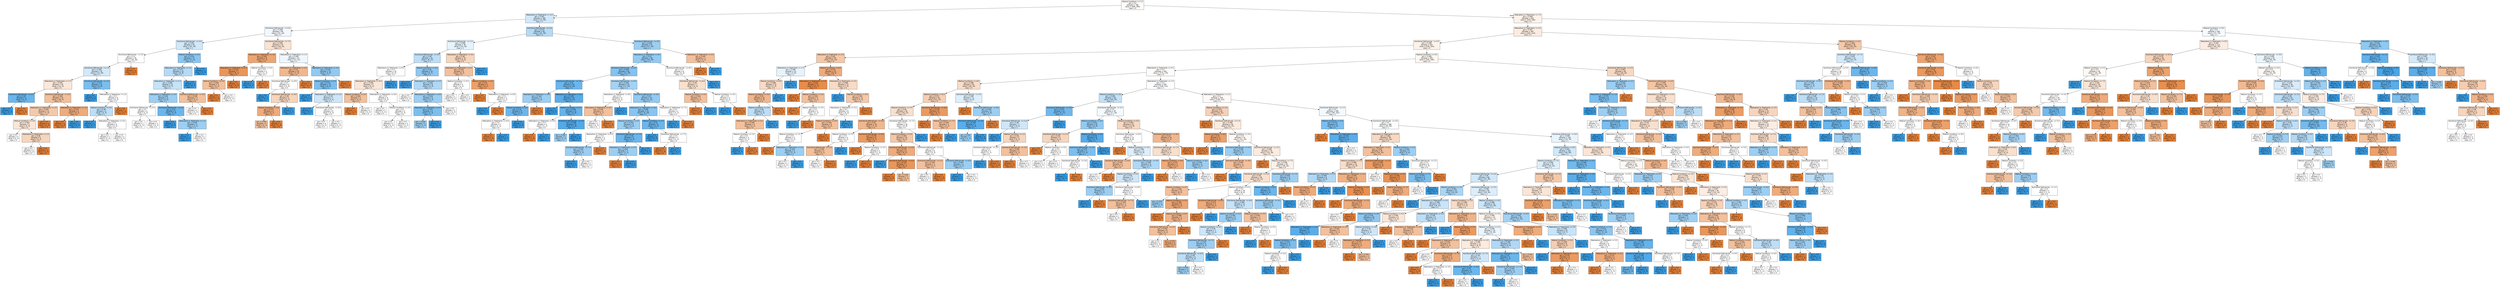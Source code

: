 digraph Tree {
node [shape=box, style="filled", color="black", fontname="helvetica"] ;
edge [fontname="helvetica"] ;
0 [label="Medical Conditions <= 1.5\ngini = 0.5\nsamples = 799\nvalue = [406, 393]\nclass = 0", fillcolor="#fefbf9"] ;
1 [label="Medications & Treatments <= 4.5\ngini = 0.491\nsamples = 166\nvalue = [72, 94]\nclass = 1", fillcolor="#d1e8f9"] ;
0 -> 1 [labeldistance=2.5, labelangle=45, headlabel="True"] ;
2 [label="Nutritional Deficiencies  <= 6.5\ngini = 0.499\nsamples = 85\nvalue = [41, 44]\nclass = 1", fillcolor="#f2f8fd"] ;
1 -> 2 ;
3 [label="Nutritional Deficiencies  <= 4.5\ngini = 0.491\nsamples = 53\nvalue = [23, 30]\nclass = 1", fillcolor="#d1e8f9"] ;
2 -> 3 ;
4 [label="Nutritional Deficiencies  <= 3.5\ngini = 0.5\nsamples = 36\nvalue = [18, 18]\nclass = 0", fillcolor="#ffffff"] ;
3 -> 4 ;
5 [label="Nutritional Deficiencies  <= 1.5\ngini = 0.492\nsamples = 32\nvalue = [14, 18]\nclass = 1", fillcolor="#d3e9f9"] ;
4 -> 5 ;
6 [label="Medications & Treatments <= 1.5\ngini = 0.495\nsamples = 20\nvalue = [11, 9]\nclass = 0", fillcolor="#fae8db"] ;
5 -> 6 ;
7 [label="Nutritional Deficiencies  <= 0.5\ngini = 0.32\nsamples = 5\nvalue = [1, 4]\nclass = 1", fillcolor="#6ab6ec"] ;
6 -> 7 ;
8 [label="gini = 0.0\nsamples = 4\nvalue = [0, 4]\nclass = 1", fillcolor="#399de5"] ;
7 -> 8 ;
9 [label="gini = 0.0\nsamples = 1\nvalue = [1, 0]\nclass = 0", fillcolor="#e58139"] ;
7 -> 9 ;
10 [label="Nutritional Deficiencies  <= 0.5\ngini = 0.444\nsamples = 15\nvalue = [10, 5]\nclass = 0", fillcolor="#f2c09c"] ;
6 -> 10 ;
11 [label="Medications & Treatments <= 3.5\ngini = 0.463\nsamples = 11\nvalue = [7, 4]\nclass = 0", fillcolor="#f4c9aa"] ;
10 -> 11 ;
12 [label="Medical Conditions <= 0.5\ngini = 0.494\nsamples = 9\nvalue = [5, 4]\nclass = 0", fillcolor="#fae6d7"] ;
11 -> 12 ;
13 [label="gini = 0.5\nsamples = 4\nvalue = [2, 2]\nclass = 0", fillcolor="#ffffff"] ;
12 -> 13 ;
14 [label="Medications & Treatments <= 2.5\ngini = 0.48\nsamples = 5\nvalue = [3, 2]\nclass = 0", fillcolor="#f6d5bd"] ;
12 -> 14 ;
15 [label="gini = 0.5\nsamples = 4\nvalue = [2, 2]\nclass = 0", fillcolor="#ffffff"] ;
14 -> 15 ;
16 [label="gini = 0.0\nsamples = 1\nvalue = [1, 0]\nclass = 0", fillcolor="#e58139"] ;
14 -> 16 ;
17 [label="gini = 0.0\nsamples = 2\nvalue = [2, 0]\nclass = 0", fillcolor="#e58139"] ;
11 -> 17 ;
18 [label="Medications & Treatments <= 3.5\ngini = 0.375\nsamples = 4\nvalue = [3, 1]\nclass = 0", fillcolor="#eeab7b"] ;
10 -> 18 ;
19 [label="gini = 0.0\nsamples = 3\nvalue = [3, 0]\nclass = 0", fillcolor="#e58139"] ;
18 -> 19 ;
20 [label="gini = 0.0\nsamples = 1\nvalue = [0, 1]\nclass = 1", fillcolor="#399de5"] ;
18 -> 20 ;
21 [label="Nutritional Deficiencies  <= 2.5\ngini = 0.375\nsamples = 12\nvalue = [3, 9]\nclass = 1", fillcolor="#7bbeee"] ;
5 -> 21 ;
22 [label="gini = 0.0\nsamples = 6\nvalue = [0, 6]\nclass = 1", fillcolor="#399de5"] ;
21 -> 22 ;
23 [label="Medications & Treatments <= 2.0\ngini = 0.5\nsamples = 6\nvalue = [3, 3]\nclass = 0", fillcolor="#ffffff"] ;
21 -> 23 ;
24 [label="Medical Conditions <= 0.5\ngini = 0.48\nsamples = 5\nvalue = [2, 3]\nclass = 1", fillcolor="#bddef6"] ;
23 -> 24 ;
25 [label="gini = 0.0\nsamples = 1\nvalue = [0, 1]\nclass = 1", fillcolor="#399de5"] ;
24 -> 25 ;
26 [label="Medications & Treatments <= 0.5\ngini = 0.5\nsamples = 4\nvalue = [2, 2]\nclass = 0", fillcolor="#ffffff"] ;
24 -> 26 ;
27 [label="gini = 0.5\nsamples = 2\nvalue = [1, 1]\nclass = 0", fillcolor="#ffffff"] ;
26 -> 27 ;
28 [label="gini = 0.5\nsamples = 2\nvalue = [1, 1]\nclass = 0", fillcolor="#ffffff"] ;
26 -> 28 ;
29 [label="gini = 0.0\nsamples = 1\nvalue = [1, 0]\nclass = 0", fillcolor="#e58139"] ;
23 -> 29 ;
30 [label="gini = 0.0\nsamples = 4\nvalue = [4, 0]\nclass = 0", fillcolor="#e58139"] ;
4 -> 30 ;
31 [label="Medical Conditions <= 0.5\ngini = 0.415\nsamples = 17\nvalue = [5, 12]\nclass = 1", fillcolor="#8bc6f0"] ;
3 -> 31 ;
32 [label="Medications & Treatments <= 3.5\ngini = 0.473\nsamples = 13\nvalue = [5, 8]\nclass = 1", fillcolor="#b5daf5"] ;
31 -> 32 ;
33 [label="Medications & Treatments <= 2.5\ngini = 0.486\nsamples = 12\nvalue = [5, 7]\nclass = 1", fillcolor="#c6e3f8"] ;
32 -> 33 ;
34 [label="Medications & Treatments <= 0.5\ngini = 0.444\nsamples = 9\nvalue = [3, 6]\nclass = 1", fillcolor="#9ccef2"] ;
33 -> 34 ;
35 [label="Nutritional Deficiencies  <= 5.5\ngini = 0.5\nsamples = 4\nvalue = [2, 2]\nclass = 0", fillcolor="#ffffff"] ;
34 -> 35 ;
36 [label="gini = 0.5\nsamples = 2\nvalue = [1, 1]\nclass = 0", fillcolor="#ffffff"] ;
35 -> 36 ;
37 [label="gini = 0.5\nsamples = 2\nvalue = [1, 1]\nclass = 0", fillcolor="#ffffff"] ;
35 -> 37 ;
38 [label="Nutritional Deficiencies  <= 5.5\ngini = 0.32\nsamples = 5\nvalue = [1, 4]\nclass = 1", fillcolor="#6ab6ec"] ;
34 -> 38 ;
39 [label="gini = 0.0\nsamples = 2\nvalue = [0, 2]\nclass = 1", fillcolor="#399de5"] ;
38 -> 39 ;
40 [label="Medications & Treatments <= 1.5\ngini = 0.444\nsamples = 3\nvalue = [1, 2]\nclass = 1", fillcolor="#9ccef2"] ;
38 -> 40 ;
41 [label="gini = 0.0\nsamples = 1\nvalue = [0, 1]\nclass = 1", fillcolor="#399de5"] ;
40 -> 41 ;
42 [label="gini = 0.5\nsamples = 2\nvalue = [1, 1]\nclass = 0", fillcolor="#ffffff"] ;
40 -> 42 ;
43 [label="Nutritional Deficiencies  <= 5.5\ngini = 0.444\nsamples = 3\nvalue = [2, 1]\nclass = 0", fillcolor="#f2c09c"] ;
33 -> 43 ;
44 [label="gini = 0.5\nsamples = 2\nvalue = [1, 1]\nclass = 0", fillcolor="#ffffff"] ;
43 -> 44 ;
45 [label="gini = 0.0\nsamples = 1\nvalue = [1, 0]\nclass = 0", fillcolor="#e58139"] ;
43 -> 45 ;
46 [label="gini = 0.0\nsamples = 1\nvalue = [0, 1]\nclass = 1", fillcolor="#399de5"] ;
32 -> 46 ;
47 [label="gini = 0.0\nsamples = 4\nvalue = [0, 4]\nclass = 1", fillcolor="#399de5"] ;
31 -> 47 ;
48 [label="Nutritional Deficiencies  <= 7.5\ngini = 0.492\nsamples = 32\nvalue = [18, 14]\nclass = 0", fillcolor="#f9e3d3"] ;
2 -> 48 ;
49 [label="Medications & Treatments <= 3.5\ngini = 0.346\nsamples = 9\nvalue = [7, 2]\nclass = 0", fillcolor="#eca572"] ;
48 -> 49 ;
50 [label="Medications & Treatments <= 1.5\ngini = 0.245\nsamples = 7\nvalue = [6, 1]\nclass = 0", fillcolor="#e9965a"] ;
49 -> 50 ;
51 [label="Medical Conditions <= 0.5\ngini = 0.444\nsamples = 3\nvalue = [2, 1]\nclass = 0", fillcolor="#f2c09c"] ;
50 -> 51 ;
52 [label="gini = 0.0\nsamples = 1\nvalue = [1, 0]\nclass = 0", fillcolor="#e58139"] ;
51 -> 52 ;
53 [label="gini = 0.5\nsamples = 2\nvalue = [1, 1]\nclass = 0", fillcolor="#ffffff"] ;
51 -> 53 ;
54 [label="gini = 0.0\nsamples = 4\nvalue = [4, 0]\nclass = 0", fillcolor="#e58139"] ;
50 -> 54 ;
55 [label="Medical Conditions <= 0.5\ngini = 0.5\nsamples = 2\nvalue = [1, 1]\nclass = 0", fillcolor="#ffffff"] ;
49 -> 55 ;
56 [label="gini = 0.0\nsamples = 1\nvalue = [0, 1]\nclass = 1", fillcolor="#399de5"] ;
55 -> 56 ;
57 [label="gini = 0.0\nsamples = 1\nvalue = [1, 0]\nclass = 0", fillcolor="#e58139"] ;
55 -> 57 ;
58 [label="Medications & Treatments <= 1.5\ngini = 0.499\nsamples = 23\nvalue = [11, 12]\nclass = 1", fillcolor="#eff7fd"] ;
48 -> 58 ;
59 [label="Medications & Treatments <= 0.5\ngini = 0.42\nsamples = 10\nvalue = [7, 3]\nclass = 0", fillcolor="#f0b78e"] ;
58 -> 59 ;
60 [label="Nutritional Deficiencies  <= 8.5\ngini = 0.5\nsamples = 6\nvalue = [3, 3]\nclass = 0", fillcolor="#ffffff"] ;
59 -> 60 ;
61 [label="gini = 0.0\nsamples = 1\nvalue = [0, 1]\nclass = 1", fillcolor="#399de5"] ;
60 -> 61 ;
62 [label="Nutritional Deficiencies  <= 9.5\ngini = 0.48\nsamples = 5\nvalue = [3, 2]\nclass = 0", fillcolor="#f6d5bd"] ;
60 -> 62 ;
63 [label="Medical Conditions <= 0.5\ngini = 0.375\nsamples = 4\nvalue = [3, 1]\nclass = 0", fillcolor="#eeab7b"] ;
62 -> 63 ;
64 [label="gini = 0.444\nsamples = 3\nvalue = [2, 1]\nclass = 0", fillcolor="#f2c09c"] ;
63 -> 64 ;
65 [label="gini = 0.0\nsamples = 1\nvalue = [1, 0]\nclass = 0", fillcolor="#e58139"] ;
63 -> 65 ;
66 [label="gini = 0.0\nsamples = 1\nvalue = [0, 1]\nclass = 1", fillcolor="#399de5"] ;
62 -> 66 ;
67 [label="gini = 0.0\nsamples = 4\nvalue = [4, 0]\nclass = 0", fillcolor="#e58139"] ;
59 -> 67 ;
68 [label="Medications & Treatments <= 3.5\ngini = 0.426\nsamples = 13\nvalue = [4, 9]\nclass = 1", fillcolor="#91c9f1"] ;
58 -> 68 ;
69 [label="Medical Conditions <= 0.5\ngini = 0.375\nsamples = 12\nvalue = [3, 9]\nclass = 1", fillcolor="#7bbeee"] ;
68 -> 69 ;
70 [label="gini = 0.0\nsamples = 5\nvalue = [0, 5]\nclass = 1", fillcolor="#399de5"] ;
69 -> 70 ;
71 [label="Medications & Treatments <= 2.5\ngini = 0.49\nsamples = 7\nvalue = [3, 4]\nclass = 1", fillcolor="#cee6f8"] ;
69 -> 71 ;
72 [label="gini = 0.0\nsamples = 1\nvalue = [0, 1]\nclass = 1", fillcolor="#399de5"] ;
71 -> 72 ;
73 [label="Nutritional Deficiencies  <= 8.5\ngini = 0.5\nsamples = 6\nvalue = [3, 3]\nclass = 0", fillcolor="#ffffff"] ;
71 -> 73 ;
74 [label="gini = 0.5\nsamples = 4\nvalue = [2, 2]\nclass = 0", fillcolor="#ffffff"] ;
73 -> 74 ;
75 [label="gini = 0.5\nsamples = 2\nvalue = [1, 1]\nclass = 0", fillcolor="#ffffff"] ;
73 -> 75 ;
76 [label="gini = 0.0\nsamples = 1\nvalue = [1, 0]\nclass = 0", fillcolor="#e58139"] ;
68 -> 76 ;
77 [label="Nutritional Deficiencies  <= 2.5\ngini = 0.472\nsamples = 81\nvalue = [31, 50]\nclass = 1", fillcolor="#b4daf5"] ;
1 -> 77 ;
78 [label="Nutritional Deficiencies  <= 1.5\ngini = 0.498\nsamples = 30\nvalue = [14, 16]\nclass = 1", fillcolor="#e6f3fc"] ;
77 -> 78 ;
79 [label="Nutritional Deficiencies  <= 0.5\ngini = 0.48\nsamples = 20\nvalue = [8, 12]\nclass = 1", fillcolor="#bddef6"] ;
78 -> 79 ;
80 [label="Medications & Treatments <= 9.5\ngini = 0.5\nsamples = 10\nvalue = [5, 5]\nclass = 0", fillcolor="#ffffff"] ;
79 -> 80 ;
81 [label="Medications & Treatments <= 6.5\ngini = 0.494\nsamples = 9\nvalue = [5, 4]\nclass = 0", fillcolor="#fae6d7"] ;
80 -> 81 ;
82 [label="Medical Conditions <= 0.5\ngini = 0.444\nsamples = 3\nvalue = [2, 1]\nclass = 0", fillcolor="#f2c09c"] ;
81 -> 82 ;
83 [label="gini = 0.0\nsamples = 1\nvalue = [1, 0]\nclass = 0", fillcolor="#e58139"] ;
82 -> 83 ;
84 [label="gini = 0.5\nsamples = 2\nvalue = [1, 1]\nclass = 0", fillcolor="#ffffff"] ;
82 -> 84 ;
85 [label="Medications & Treatments <= 8.0\ngini = 0.5\nsamples = 6\nvalue = [3, 3]\nclass = 0", fillcolor="#ffffff"] ;
81 -> 85 ;
86 [label="gini = 0.5\nsamples = 2\nvalue = [1, 1]\nclass = 0", fillcolor="#ffffff"] ;
85 -> 86 ;
87 [label="Medical Conditions <= 0.5\ngini = 0.5\nsamples = 4\nvalue = [2, 2]\nclass = 0", fillcolor="#ffffff"] ;
85 -> 87 ;
88 [label="gini = 0.5\nsamples = 2\nvalue = [1, 1]\nclass = 0", fillcolor="#ffffff"] ;
87 -> 88 ;
89 [label="gini = 0.5\nsamples = 2\nvalue = [1, 1]\nclass = 0", fillcolor="#ffffff"] ;
87 -> 89 ;
90 [label="gini = 0.0\nsamples = 1\nvalue = [0, 1]\nclass = 1", fillcolor="#399de5"] ;
80 -> 90 ;
91 [label="Medical Conditions <= 0.5\ngini = 0.42\nsamples = 10\nvalue = [3, 7]\nclass = 1", fillcolor="#8ec7f0"] ;
79 -> 91 ;
92 [label="gini = 0.0\nsamples = 2\nvalue = [0, 2]\nclass = 1", fillcolor="#399de5"] ;
91 -> 92 ;
93 [label="Medications & Treatments <= 5.5\ngini = 0.469\nsamples = 8\nvalue = [3, 5]\nclass = 1", fillcolor="#b0d8f5"] ;
91 -> 93 ;
94 [label="gini = 0.5\nsamples = 2\nvalue = [1, 1]\nclass = 0", fillcolor="#ffffff"] ;
93 -> 94 ;
95 [label="Medications & Treatments <= 8.5\ngini = 0.444\nsamples = 6\nvalue = [2, 4]\nclass = 1", fillcolor="#9ccef2"] ;
93 -> 95 ;
96 [label="Medications & Treatments <= 6.5\ngini = 0.375\nsamples = 4\nvalue = [1, 3]\nclass = 1", fillcolor="#7bbeee"] ;
95 -> 96 ;
97 [label="gini = 0.444\nsamples = 3\nvalue = [1, 2]\nclass = 1", fillcolor="#9ccef2"] ;
96 -> 97 ;
98 [label="gini = 0.0\nsamples = 1\nvalue = [0, 1]\nclass = 1", fillcolor="#399de5"] ;
96 -> 98 ;
99 [label="gini = 0.5\nsamples = 2\nvalue = [1, 1]\nclass = 0", fillcolor="#ffffff"] ;
95 -> 99 ;
100 [label="Medications & Treatments <= 9.5\ngini = 0.48\nsamples = 10\nvalue = [6, 4]\nclass = 0", fillcolor="#f6d5bd"] ;
78 -> 100 ;
101 [label="Medications & Treatments <= 5.5\ngini = 0.444\nsamples = 9\nvalue = [6, 3]\nclass = 0", fillcolor="#f2c09c"] ;
100 -> 101 ;
102 [label="Medical Conditions <= 0.5\ngini = 0.5\nsamples = 4\nvalue = [2, 2]\nclass = 0", fillcolor="#ffffff"] ;
101 -> 102 ;
103 [label="gini = 0.5\nsamples = 2\nvalue = [1, 1]\nclass = 0", fillcolor="#ffffff"] ;
102 -> 103 ;
104 [label="gini = 0.5\nsamples = 2\nvalue = [1, 1]\nclass = 0", fillcolor="#ffffff"] ;
102 -> 104 ;
105 [label="Medical Conditions <= 0.5\ngini = 0.32\nsamples = 5\nvalue = [4, 1]\nclass = 0", fillcolor="#eca06a"] ;
101 -> 105 ;
106 [label="gini = 0.0\nsamples = 3\nvalue = [3, 0]\nclass = 0", fillcolor="#e58139"] ;
105 -> 106 ;
107 [label="Medications & Treatments <= 8.0\ngini = 0.5\nsamples = 2\nvalue = [1, 1]\nclass = 0", fillcolor="#ffffff"] ;
105 -> 107 ;
108 [label="gini = 0.0\nsamples = 1\nvalue = [0, 1]\nclass = 1", fillcolor="#399de5"] ;
107 -> 108 ;
109 [label="gini = 0.0\nsamples = 1\nvalue = [1, 0]\nclass = 0", fillcolor="#e58139"] ;
107 -> 109 ;
110 [label="gini = 0.0\nsamples = 1\nvalue = [0, 1]\nclass = 1", fillcolor="#399de5"] ;
100 -> 110 ;
111 [label="Nutritional Deficiencies  <= 9.5\ngini = 0.444\nsamples = 51\nvalue = [17, 34]\nclass = 1", fillcolor="#9ccef2"] ;
77 -> 111 ;
112 [label="Medications & Treatments <= 9.5\ngini = 0.43\nsamples = 48\nvalue = [15, 33]\nclass = 1", fillcolor="#93caf1"] ;
111 -> 112 ;
113 [label="Nutritional Deficiencies  <= 5.5\ngini = 0.399\nsamples = 40\nvalue = [11, 29]\nclass = 1", fillcolor="#84c2ef"] ;
112 -> 113 ;
114 [label="Nutritional Deficiencies  <= 3.5\ngini = 0.32\nsamples = 20\nvalue = [4, 16]\nclass = 1", fillcolor="#6ab6ec"] ;
113 -> 114 ;
115 [label="Medications & Treatments <= 8.0\ngini = 0.444\nsamples = 6\nvalue = [2, 4]\nclass = 1", fillcolor="#9ccef2"] ;
114 -> 115 ;
116 [label="Medical Conditions <= 0.5\ngini = 0.32\nsamples = 5\nvalue = [1, 4]\nclass = 1", fillcolor="#6ab6ec"] ;
115 -> 116 ;
117 [label="Medications & Treatments <= 6.0\ngini = 0.5\nsamples = 2\nvalue = [1, 1]\nclass = 0", fillcolor="#ffffff"] ;
116 -> 117 ;
118 [label="gini = 0.0\nsamples = 1\nvalue = [1, 0]\nclass = 0", fillcolor="#e58139"] ;
117 -> 118 ;
119 [label="gini = 0.0\nsamples = 1\nvalue = [0, 1]\nclass = 1", fillcolor="#399de5"] ;
117 -> 119 ;
120 [label="gini = 0.0\nsamples = 3\nvalue = [0, 3]\nclass = 1", fillcolor="#399de5"] ;
116 -> 120 ;
121 [label="gini = 0.0\nsamples = 1\nvalue = [1, 0]\nclass = 0", fillcolor="#e58139"] ;
115 -> 121 ;
122 [label="Medications & Treatments <= 6.5\ngini = 0.245\nsamples = 14\nvalue = [2, 12]\nclass = 1", fillcolor="#5aade9"] ;
114 -> 122 ;
123 [label="gini = 0.0\nsamples = 3\nvalue = [0, 3]\nclass = 1", fillcolor="#399de5"] ;
122 -> 123 ;
124 [label="Medical Conditions <= 0.5\ngini = 0.298\nsamples = 11\nvalue = [2, 9]\nclass = 1", fillcolor="#65b3eb"] ;
122 -> 124 ;
125 [label="Medications & Treatments <= 8.0\ngini = 0.5\nsamples = 2\nvalue = [1, 1]\nclass = 0", fillcolor="#ffffff"] ;
124 -> 125 ;
126 [label="gini = 0.0\nsamples = 1\nvalue = [1, 0]\nclass = 0", fillcolor="#e58139"] ;
125 -> 126 ;
127 [label="gini = 0.0\nsamples = 1\nvalue = [0, 1]\nclass = 1", fillcolor="#399de5"] ;
125 -> 127 ;
128 [label="Nutritional Deficiencies  <= 4.5\ngini = 0.198\nsamples = 9\nvalue = [1, 8]\nclass = 1", fillcolor="#52a9e8"] ;
124 -> 128 ;
129 [label="gini = 0.444\nsamples = 3\nvalue = [1, 2]\nclass = 1", fillcolor="#9ccef2"] ;
128 -> 129 ;
130 [label="gini = 0.0\nsamples = 6\nvalue = [0, 6]\nclass = 1", fillcolor="#399de5"] ;
128 -> 130 ;
131 [label="Nutritional Deficiencies  <= 6.5\ngini = 0.455\nsamples = 20\nvalue = [7, 13]\nclass = 1", fillcolor="#a4d2f3"] ;
113 -> 131 ;
132 [label="Medications & Treatments <= 8.0\ngini = 0.5\nsamples = 4\nvalue = [2, 2]\nclass = 0", fillcolor="#ffffff"] ;
131 -> 132 ;
133 [label="Medications & Treatments <= 6.5\ngini = 0.444\nsamples = 3\nvalue = [2, 1]\nclass = 0", fillcolor="#f2c09c"] ;
132 -> 133 ;
134 [label="gini = 0.5\nsamples = 2\nvalue = [1, 1]\nclass = 0", fillcolor="#ffffff"] ;
133 -> 134 ;
135 [label="gini = 0.0\nsamples = 1\nvalue = [1, 0]\nclass = 0", fillcolor="#e58139"] ;
133 -> 135 ;
136 [label="gini = 0.0\nsamples = 1\nvalue = [0, 1]\nclass = 1", fillcolor="#399de5"] ;
132 -> 136 ;
137 [label="Nutritional Deficiencies  <= 8.5\ngini = 0.43\nsamples = 16\nvalue = [5, 11]\nclass = 1", fillcolor="#93caf1"] ;
131 -> 137 ;
138 [label="Medications & Treatments <= 8.0\ngini = 0.408\nsamples = 14\nvalue = [4, 10]\nclass = 1", fillcolor="#88c4ef"] ;
137 -> 138 ;
139 [label="Medical Conditions <= 0.5\ngini = 0.444\nsamples = 9\nvalue = [3, 6]\nclass = 1", fillcolor="#9ccef2"] ;
138 -> 139 ;
140 [label="Medications & Treatments <= 6.5\ngini = 0.5\nsamples = 4\nvalue = [2, 2]\nclass = 0", fillcolor="#ffffff"] ;
139 -> 140 ;
141 [label="Nutritional Deficiencies  <= 7.5\ngini = 0.444\nsamples = 3\nvalue = [1, 2]\nclass = 1", fillcolor="#9ccef2"] ;
140 -> 141 ;
142 [label="gini = 0.0\nsamples = 1\nvalue = [0, 1]\nclass = 1", fillcolor="#399de5"] ;
141 -> 142 ;
143 [label="gini = 0.5\nsamples = 2\nvalue = [1, 1]\nclass = 0", fillcolor="#ffffff"] ;
141 -> 143 ;
144 [label="gini = 0.0\nsamples = 1\nvalue = [1, 0]\nclass = 0", fillcolor="#e58139"] ;
140 -> 144 ;
145 [label="Nutritional Deficiencies  <= 7.5\ngini = 0.32\nsamples = 5\nvalue = [1, 4]\nclass = 1", fillcolor="#6ab6ec"] ;
139 -> 145 ;
146 [label="Medications & Treatments <= 6.5\ngini = 0.444\nsamples = 3\nvalue = [1, 2]\nclass = 1", fillcolor="#9ccef2"] ;
145 -> 146 ;
147 [label="gini = 0.0\nsamples = 1\nvalue = [1, 0]\nclass = 0", fillcolor="#e58139"] ;
146 -> 147 ;
148 [label="gini = 0.0\nsamples = 2\nvalue = [0, 2]\nclass = 1", fillcolor="#399de5"] ;
146 -> 148 ;
149 [label="gini = 0.0\nsamples = 2\nvalue = [0, 2]\nclass = 1", fillcolor="#399de5"] ;
145 -> 149 ;
150 [label="Medical Conditions <= 0.5\ngini = 0.32\nsamples = 5\nvalue = [1, 4]\nclass = 1", fillcolor="#6ab6ec"] ;
138 -> 150 ;
151 [label="gini = 0.0\nsamples = 3\nvalue = [0, 3]\nclass = 1", fillcolor="#399de5"] ;
150 -> 151 ;
152 [label="Nutritional Deficiencies  <= 7.5\ngini = 0.5\nsamples = 2\nvalue = [1, 1]\nclass = 0", fillcolor="#ffffff"] ;
150 -> 152 ;
153 [label="gini = 0.0\nsamples = 1\nvalue = [1, 0]\nclass = 0", fillcolor="#e58139"] ;
152 -> 153 ;
154 [label="gini = 0.0\nsamples = 1\nvalue = [0, 1]\nclass = 1", fillcolor="#399de5"] ;
152 -> 154 ;
155 [label="Medications & Treatments <= 7.5\ngini = 0.5\nsamples = 2\nvalue = [1, 1]\nclass = 0", fillcolor="#ffffff"] ;
137 -> 155 ;
156 [label="gini = 0.0\nsamples = 1\nvalue = [0, 1]\nclass = 1", fillcolor="#399de5"] ;
155 -> 156 ;
157 [label="gini = 0.0\nsamples = 1\nvalue = [1, 0]\nclass = 0", fillcolor="#e58139"] ;
155 -> 157 ;
158 [label="Nutritional Deficiencies  <= 8.5\ngini = 0.5\nsamples = 8\nvalue = [4, 4]\nclass = 0", fillcolor="#ffffff"] ;
112 -> 158 ;
159 [label="Nutritional Deficiencies  <= 6.0\ngini = 0.49\nsamples = 7\nvalue = [4, 3]\nclass = 0", fillcolor="#f8e0ce"] ;
158 -> 159 ;
160 [label="Medical Conditions <= 0.5\ngini = 0.444\nsamples = 3\nvalue = [2, 1]\nclass = 0", fillcolor="#f2c09c"] ;
159 -> 160 ;
161 [label="gini = 0.0\nsamples = 2\nvalue = [2, 0]\nclass = 0", fillcolor="#e58139"] ;
160 -> 161 ;
162 [label="gini = 0.0\nsamples = 1\nvalue = [0, 1]\nclass = 1", fillcolor="#399de5"] ;
160 -> 162 ;
163 [label="Medical Conditions <= 0.5\ngini = 0.5\nsamples = 4\nvalue = [2, 2]\nclass = 0", fillcolor="#ffffff"] ;
159 -> 163 ;
164 [label="gini = 0.0\nsamples = 2\nvalue = [0, 2]\nclass = 1", fillcolor="#399de5"] ;
163 -> 164 ;
165 [label="gini = 0.0\nsamples = 2\nvalue = [2, 0]\nclass = 0", fillcolor="#e58139"] ;
163 -> 165 ;
166 [label="gini = 0.0\nsamples = 1\nvalue = [0, 1]\nclass = 1", fillcolor="#399de5"] ;
158 -> 166 ;
167 [label="Medications & Treatments <= 9.5\ngini = 0.444\nsamples = 3\nvalue = [2, 1]\nclass = 0", fillcolor="#f2c09c"] ;
111 -> 167 ;
168 [label="gini = 0.0\nsamples = 2\nvalue = [2, 0]\nclass = 0", fillcolor="#e58139"] ;
167 -> 168 ;
169 [label="gini = 0.0\nsamples = 1\nvalue = [0, 1]\nclass = 1", fillcolor="#399de5"] ;
167 -> 169 ;
170 [label="Medications & Treatments <= 7.5\ngini = 0.498\nsamples = 633\nvalue = [334, 299]\nclass = 0", fillcolor="#fcf2ea"] ;
0 -> 170 [labeldistance=2.5, labelangle=-45, headlabel="False"] ;
171 [label="Medications & Treatments <= 6.5\ngini = 0.497\nsamples = 487\nvalue = [263, 224]\nclass = 0", fillcolor="#fbece2"] ;
170 -> 171 ;
172 [label="Nutritional Deficiencies  <= 0.5\ngini = 0.498\nsamples = 432\nvalue = [228, 204]\nclass = 0", fillcolor="#fcf2ea"] ;
171 -> 172 ;
173 [label="Medications & Treatments <= 2.5\ngini = 0.46\nsamples = 39\nvalue = [25, 14]\nclass = 0", fillcolor="#f4c8a8"] ;
172 -> 173 ;
174 [label="Medications & Treatments <= 1.5\ngini = 0.498\nsamples = 15\nvalue = [7, 8]\nclass = 1", fillcolor="#e6f3fc"] ;
173 -> 174 ;
175 [label="Medical Conditions <= 9.0\ngini = 0.486\nsamples = 12\nvalue = [7, 5]\nclass = 0", fillcolor="#f8dbc6"] ;
174 -> 175 ;
176 [label="Medical Conditions <= 5.0\ngini = 0.42\nsamples = 10\nvalue = [7, 3]\nclass = 0", fillcolor="#f0b78e"] ;
175 -> 176 ;
177 [label="Medical Conditions <= 3.5\ngini = 0.48\nsamples = 5\nvalue = [2, 3]\nclass = 1", fillcolor="#bddef6"] ;
176 -> 177 ;
178 [label="Medications & Treatments <= 0.5\ngini = 0.444\nsamples = 3\nvalue = [2, 1]\nclass = 0", fillcolor="#f2c09c"] ;
177 -> 178 ;
179 [label="Medical Conditions <= 2.5\ngini = 0.5\nsamples = 2\nvalue = [1, 1]\nclass = 0", fillcolor="#ffffff"] ;
178 -> 179 ;
180 [label="gini = 0.0\nsamples = 1\nvalue = [0, 1]\nclass = 1", fillcolor="#399de5"] ;
179 -> 180 ;
181 [label="gini = 0.0\nsamples = 1\nvalue = [1, 0]\nclass = 0", fillcolor="#e58139"] ;
179 -> 181 ;
182 [label="gini = 0.0\nsamples = 1\nvalue = [1, 0]\nclass = 0", fillcolor="#e58139"] ;
178 -> 182 ;
183 [label="gini = 0.0\nsamples = 2\nvalue = [0, 2]\nclass = 1", fillcolor="#399de5"] ;
177 -> 183 ;
184 [label="gini = 0.0\nsamples = 5\nvalue = [5, 0]\nclass = 0", fillcolor="#e58139"] ;
176 -> 184 ;
185 [label="gini = 0.0\nsamples = 2\nvalue = [0, 2]\nclass = 1", fillcolor="#399de5"] ;
175 -> 185 ;
186 [label="gini = 0.0\nsamples = 3\nvalue = [0, 3]\nclass = 1", fillcolor="#399de5"] ;
174 -> 186 ;
187 [label="Medical Conditions <= 6.5\ngini = 0.375\nsamples = 24\nvalue = [18, 6]\nclass = 0", fillcolor="#eeab7b"] ;
173 -> 187 ;
188 [label="Medications & Treatments <= 5.5\ngini = 0.153\nsamples = 12\nvalue = [11, 1]\nclass = 0", fillcolor="#e78c4b"] ;
187 -> 188 ;
189 [label="gini = 0.0\nsamples = 9\nvalue = [9, 0]\nclass = 0", fillcolor="#e58139"] ;
188 -> 189 ;
190 [label="Medical Conditions <= 3.0\ngini = 0.444\nsamples = 3\nvalue = [2, 1]\nclass = 0", fillcolor="#f2c09c"] ;
188 -> 190 ;
191 [label="gini = 0.0\nsamples = 1\nvalue = [1, 0]\nclass = 0", fillcolor="#e58139"] ;
190 -> 191 ;
192 [label="Medical Conditions <= 4.5\ngini = 0.5\nsamples = 2\nvalue = [1, 1]\nclass = 0", fillcolor="#ffffff"] ;
190 -> 192 ;
193 [label="gini = 0.0\nsamples = 1\nvalue = [0, 1]\nclass = 1", fillcolor="#399de5"] ;
192 -> 193 ;
194 [label="gini = 0.0\nsamples = 1\nvalue = [1, 0]\nclass = 0", fillcolor="#e58139"] ;
192 -> 194 ;
195 [label="Medications & Treatments <= 3.5\ngini = 0.486\nsamples = 12\nvalue = [7, 5]\nclass = 0", fillcolor="#f8dbc6"] ;
187 -> 195 ;
196 [label="gini = 0.0\nsamples = 1\nvalue = [0, 1]\nclass = 1", fillcolor="#399de5"] ;
195 -> 196 ;
197 [label="Medical Conditions <= 9.5\ngini = 0.463\nsamples = 11\nvalue = [7, 4]\nclass = 0", fillcolor="#f4c9aa"] ;
195 -> 197 ;
198 [label="Medications & Treatments <= 5.5\ngini = 0.5\nsamples = 8\nvalue = [4, 4]\nclass = 0", fillcolor="#ffffff"] ;
197 -> 198 ;
199 [label="Medical Conditions <= 8.5\ngini = 0.444\nsamples = 6\nvalue = [4, 2]\nclass = 0", fillcolor="#f2c09c"] ;
198 -> 199 ;
200 [label="Medical Conditions <= 7.5\ngini = 0.5\nsamples = 4\nvalue = [2, 2]\nclass = 0", fillcolor="#ffffff"] ;
199 -> 200 ;
201 [label="gini = 0.0\nsamples = 1\nvalue = [1, 0]\nclass = 0", fillcolor="#e58139"] ;
200 -> 201 ;
202 [label="Medications & Treatments <= 4.5\ngini = 0.444\nsamples = 3\nvalue = [1, 2]\nclass = 1", fillcolor="#9ccef2"] ;
200 -> 202 ;
203 [label="gini = 0.5\nsamples = 2\nvalue = [1, 1]\nclass = 0", fillcolor="#ffffff"] ;
202 -> 203 ;
204 [label="gini = 0.0\nsamples = 1\nvalue = [0, 1]\nclass = 1", fillcolor="#399de5"] ;
202 -> 204 ;
205 [label="gini = 0.0\nsamples = 2\nvalue = [2, 0]\nclass = 0", fillcolor="#e58139"] ;
199 -> 205 ;
206 [label="gini = 0.0\nsamples = 2\nvalue = [0, 2]\nclass = 1", fillcolor="#399de5"] ;
198 -> 206 ;
207 [label="gini = 0.0\nsamples = 3\nvalue = [3, 0]\nclass = 0", fillcolor="#e58139"] ;
197 -> 207 ;
208 [label="Medical Conditions <= 9.5\ngini = 0.499\nsamples = 393\nvalue = [203, 190]\nclass = 0", fillcolor="#fdf7f2"] ;
172 -> 208 ;
209 [label="Medications & Treatments <= 0.5\ngini = 0.5\nsamples = 344\nvalue = [174, 170]\nclass = 0", fillcolor="#fefcfa"] ;
208 -> 209 ;
210 [label="Medical Conditions <= 8.5\ngini = 0.488\nsamples = 45\nvalue = [26, 19]\nclass = 0", fillcolor="#f8ddca"] ;
209 -> 210 ;
211 [label="Medical Conditions <= 6.5\ngini = 0.472\nsamples = 34\nvalue = [21, 13]\nclass = 0", fillcolor="#f5cfb4"] ;
210 -> 211 ;
212 [label="Medical Conditions <= 3.5\ngini = 0.49\nsamples = 28\nvalue = [16, 12]\nclass = 0", fillcolor="#f8e0ce"] ;
211 -> 212 ;
213 [label="Nutritional Deficiencies  <= 4.0\ngini = 0.42\nsamples = 10\nvalue = [7, 3]\nclass = 0", fillcolor="#f0b78e"] ;
212 -> 213 ;
214 [label="Medical Conditions <= 2.5\ngini = 0.5\nsamples = 4\nvalue = [2, 2]\nclass = 0", fillcolor="#ffffff"] ;
213 -> 214 ;
215 [label="Nutritional Deficiencies  <= 2.5\ngini = 0.444\nsamples = 3\nvalue = [2, 1]\nclass = 0", fillcolor="#f2c09c"] ;
214 -> 215 ;
216 [label="gini = 0.5\nsamples = 2\nvalue = [1, 1]\nclass = 0", fillcolor="#ffffff"] ;
215 -> 216 ;
217 [label="gini = 0.0\nsamples = 1\nvalue = [1, 0]\nclass = 0", fillcolor="#e58139"] ;
215 -> 217 ;
218 [label="gini = 0.0\nsamples = 1\nvalue = [0, 1]\nclass = 1", fillcolor="#399de5"] ;
214 -> 218 ;
219 [label="Nutritional Deficiencies  <= 9.5\ngini = 0.278\nsamples = 6\nvalue = [5, 1]\nclass = 0", fillcolor="#ea9a61"] ;
213 -> 219 ;
220 [label="gini = 0.0\nsamples = 4\nvalue = [4, 0]\nclass = 0", fillcolor="#e58139"] ;
219 -> 220 ;
221 [label="Medical Conditions <= 2.5\ngini = 0.5\nsamples = 2\nvalue = [1, 1]\nclass = 0", fillcolor="#ffffff"] ;
219 -> 221 ;
222 [label="gini = 0.0\nsamples = 1\nvalue = [0, 1]\nclass = 1", fillcolor="#399de5"] ;
221 -> 222 ;
223 [label="gini = 0.0\nsamples = 1\nvalue = [1, 0]\nclass = 0", fillcolor="#e58139"] ;
221 -> 223 ;
224 [label="Nutritional Deficiencies  <= 7.5\ngini = 0.5\nsamples = 18\nvalue = [9, 9]\nclass = 0", fillcolor="#ffffff"] ;
212 -> 224 ;
225 [label="Medical Conditions <= 5.5\ngini = 0.459\nsamples = 14\nvalue = [9, 5]\nclass = 0", fillcolor="#f3c7a7"] ;
224 -> 225 ;
226 [label="Nutritional Deficiencies  <= 4.5\ngini = 0.375\nsamples = 8\nvalue = [6, 2]\nclass = 0", fillcolor="#eeab7b"] ;
225 -> 226 ;
227 [label="gini = 0.0\nsamples = 1\nvalue = [0, 1]\nclass = 1", fillcolor="#399de5"] ;
226 -> 227 ;
228 [label="Nutritional Deficiencies  <= 6.5\ngini = 0.245\nsamples = 7\nvalue = [6, 1]\nclass = 0", fillcolor="#e9965a"] ;
226 -> 228 ;
229 [label="gini = 0.0\nsamples = 4\nvalue = [4, 0]\nclass = 0", fillcolor="#e58139"] ;
228 -> 229 ;
230 [label="gini = 0.444\nsamples = 3\nvalue = [2, 1]\nclass = 0", fillcolor="#f2c09c"] ;
228 -> 230 ;
231 [label="Nutritional Deficiencies  <= 3.5\ngini = 0.5\nsamples = 6\nvalue = [3, 3]\nclass = 0", fillcolor="#ffffff"] ;
225 -> 231 ;
232 [label="Nutritional Deficiencies  <= 1.5\ngini = 0.444\nsamples = 3\nvalue = [2, 1]\nclass = 0", fillcolor="#f2c09c"] ;
231 -> 232 ;
233 [label="gini = 0.5\nsamples = 2\nvalue = [1, 1]\nclass = 0", fillcolor="#ffffff"] ;
232 -> 233 ;
234 [label="gini = 0.0\nsamples = 1\nvalue = [1, 0]\nclass = 0", fillcolor="#e58139"] ;
232 -> 234 ;
235 [label="Nutritional Deficiencies  <= 6.0\ngini = 0.444\nsamples = 3\nvalue = [1, 2]\nclass = 1", fillcolor="#9ccef2"] ;
231 -> 235 ;
236 [label="gini = 0.0\nsamples = 1\nvalue = [0, 1]\nclass = 1", fillcolor="#399de5"] ;
235 -> 236 ;
237 [label="gini = 0.5\nsamples = 2\nvalue = [1, 1]\nclass = 0", fillcolor="#ffffff"] ;
235 -> 237 ;
238 [label="gini = 0.0\nsamples = 4\nvalue = [0, 4]\nclass = 1", fillcolor="#399de5"] ;
224 -> 238 ;
239 [label="Nutritional Deficiencies  <= 9.0\ngini = 0.278\nsamples = 6\nvalue = [5, 1]\nclass = 0", fillcolor="#ea9a61"] ;
211 -> 239 ;
240 [label="gini = 0.0\nsamples = 3\nvalue = [3, 0]\nclass = 0", fillcolor="#e58139"] ;
239 -> 240 ;
241 [label="Medical Conditions <= 7.5\ngini = 0.444\nsamples = 3\nvalue = [2, 1]\nclass = 0", fillcolor="#f2c09c"] ;
239 -> 241 ;
242 [label="gini = 0.0\nsamples = 2\nvalue = [2, 0]\nclass = 0", fillcolor="#e58139"] ;
241 -> 242 ;
243 [label="gini = 0.0\nsamples = 1\nvalue = [0, 1]\nclass = 1", fillcolor="#399de5"] ;
241 -> 243 ;
244 [label="Nutritional Deficiencies  <= 3.5\ngini = 0.496\nsamples = 11\nvalue = [5, 6]\nclass = 1", fillcolor="#deeffb"] ;
210 -> 244 ;
245 [label="gini = 0.0\nsamples = 2\nvalue = [2, 0]\nclass = 0", fillcolor="#e58139"] ;
244 -> 245 ;
246 [label="Nutritional Deficiencies  <= 8.0\ngini = 0.444\nsamples = 9\nvalue = [3, 6]\nclass = 1", fillcolor="#9ccef2"] ;
244 -> 246 ;
247 [label="Nutritional Deficiencies  <= 4.5\ngini = 0.245\nsamples = 7\nvalue = [1, 6]\nclass = 1", fillcolor="#5aade9"] ;
246 -> 247 ;
248 [label="gini = 0.444\nsamples = 3\nvalue = [1, 2]\nclass = 1", fillcolor="#9ccef2"] ;
247 -> 248 ;
249 [label="gini = 0.0\nsamples = 4\nvalue = [0, 4]\nclass = 1", fillcolor="#399de5"] ;
247 -> 249 ;
250 [label="gini = 0.0\nsamples = 2\nvalue = [2, 0]\nclass = 0", fillcolor="#e58139"] ;
246 -> 250 ;
251 [label="Medications & Treatments <= 1.5\ngini = 0.5\nsamples = 299\nvalue = [148, 151]\nclass = 1", fillcolor="#fbfdfe"] ;
209 -> 251 ;
252 [label="Medical Conditions <= 3.5\ngini = 0.483\nsamples = 49\nvalue = [20, 29]\nclass = 1", fillcolor="#c2e1f7"] ;
251 -> 252 ;
253 [label="Nutritional Deficiencies  <= 4.5\ngini = 0.337\nsamples = 14\nvalue = [3, 11]\nclass = 1", fillcolor="#6fb8ec"] ;
252 -> 253 ;
254 [label="Nutritional Deficiencies  <= 2.0\ngini = 0.49\nsamples = 7\nvalue = [3, 4]\nclass = 1", fillcolor="#cee6f8"] ;
253 -> 254 ;
255 [label="gini = 0.0\nsamples = 2\nvalue = [0, 2]\nclass = 1", fillcolor="#399de5"] ;
254 -> 255 ;
256 [label="Medical Conditions <= 2.5\ngini = 0.48\nsamples = 5\nvalue = [3, 2]\nclass = 0", fillcolor="#f6d5bd"] ;
254 -> 256 ;
257 [label="Nutritional Deficiencies  <= 3.5\ngini = 0.5\nsamples = 2\nvalue = [1, 1]\nclass = 0", fillcolor="#ffffff"] ;
256 -> 257 ;
258 [label="gini = 0.0\nsamples = 1\nvalue = [0, 1]\nclass = 1", fillcolor="#399de5"] ;
257 -> 258 ;
259 [label="gini = 0.0\nsamples = 1\nvalue = [1, 0]\nclass = 0", fillcolor="#e58139"] ;
257 -> 259 ;
260 [label="Nutritional Deficiencies  <= 3.5\ngini = 0.444\nsamples = 3\nvalue = [2, 1]\nclass = 0", fillcolor="#f2c09c"] ;
256 -> 260 ;
261 [label="gini = 0.0\nsamples = 1\nvalue = [1, 0]\nclass = 0", fillcolor="#e58139"] ;
260 -> 261 ;
262 [label="gini = 0.5\nsamples = 2\nvalue = [1, 1]\nclass = 0", fillcolor="#ffffff"] ;
260 -> 262 ;
263 [label="gini = 0.0\nsamples = 7\nvalue = [0, 7]\nclass = 1", fillcolor="#399de5"] ;
253 -> 263 ;
264 [label="Nutritional Deficiencies  <= 5.5\ngini = 0.5\nsamples = 35\nvalue = [17, 18]\nclass = 1", fillcolor="#f4fafe"] ;
252 -> 264 ;
265 [label="Medical Conditions <= 5.5\ngini = 0.426\nsamples = 13\nvalue = [4, 9]\nclass = 1", fillcolor="#91c9f1"] ;
264 -> 265 ;
266 [label="Nutritional Deficiencies  <= 1.5\ngini = 0.48\nsamples = 5\nvalue = [3, 2]\nclass = 0", fillcolor="#f6d5bd"] ;
265 -> 266 ;
267 [label="gini = 0.0\nsamples = 1\nvalue = [1, 0]\nclass = 0", fillcolor="#e58139"] ;
266 -> 267 ;
268 [label="Medical Conditions <= 4.5\ngini = 0.5\nsamples = 4\nvalue = [2, 2]\nclass = 0", fillcolor="#ffffff"] ;
266 -> 268 ;
269 [label="gini = 0.5\nsamples = 2\nvalue = [1, 1]\nclass = 0", fillcolor="#ffffff"] ;
268 -> 269 ;
270 [label="gini = 0.5\nsamples = 2\nvalue = [1, 1]\nclass = 0", fillcolor="#ffffff"] ;
268 -> 270 ;
271 [label="Medical Conditions <= 6.5\ngini = 0.219\nsamples = 8\nvalue = [1, 7]\nclass = 1", fillcolor="#55abe9"] ;
265 -> 271 ;
272 [label="Nutritional Deficiencies  <= 4.5\ngini = 0.375\nsamples = 4\nvalue = [1, 3]\nclass = 1", fillcolor="#7bbeee"] ;
271 -> 272 ;
273 [label="Nutritional Deficiencies  <= 3.0\ngini = 0.5\nsamples = 2\nvalue = [1, 1]\nclass = 0", fillcolor="#ffffff"] ;
272 -> 273 ;
274 [label="gini = 0.0\nsamples = 1\nvalue = [0, 1]\nclass = 1", fillcolor="#399de5"] ;
273 -> 274 ;
275 [label="gini = 0.0\nsamples = 1\nvalue = [1, 0]\nclass = 0", fillcolor="#e58139"] ;
273 -> 275 ;
276 [label="gini = 0.0\nsamples = 2\nvalue = [0, 2]\nclass = 1", fillcolor="#399de5"] ;
272 -> 276 ;
277 [label="gini = 0.0\nsamples = 4\nvalue = [0, 4]\nclass = 1", fillcolor="#399de5"] ;
271 -> 277 ;
278 [label="Medical Conditions <= 6.5\ngini = 0.483\nsamples = 22\nvalue = [13, 9]\nclass = 0", fillcolor="#f7d8c2"] ;
264 -> 278 ;
279 [label="Nutritional Deficiencies  <= 6.5\ngini = 0.5\nsamples = 12\nvalue = [6, 6]\nclass = 0", fillcolor="#ffffff"] ;
278 -> 279 ;
280 [label="gini = 0.0\nsamples = 1\nvalue = [1, 0]\nclass = 0", fillcolor="#e58139"] ;
279 -> 280 ;
281 [label="Medical Conditions <= 4.5\ngini = 0.496\nsamples = 11\nvalue = [5, 6]\nclass = 1", fillcolor="#deeffb"] ;
279 -> 281 ;
282 [label="Nutritional Deficiencies  <= 8.5\ngini = 0.444\nsamples = 3\nvalue = [2, 1]\nclass = 0", fillcolor="#f2c09c"] ;
281 -> 282 ;
283 [label="gini = 0.5\nsamples = 2\nvalue = [1, 1]\nclass = 0", fillcolor="#ffffff"] ;
282 -> 283 ;
284 [label="gini = 0.0\nsamples = 1\nvalue = [1, 0]\nclass = 0", fillcolor="#e58139"] ;
282 -> 284 ;
285 [label="Nutritional Deficiencies  <= 9.5\ngini = 0.469\nsamples = 8\nvalue = [3, 5]\nclass = 1", fillcolor="#b0d8f5"] ;
281 -> 285 ;
286 [label="Medical Conditions <= 5.5\ngini = 0.49\nsamples = 7\nvalue = [3, 4]\nclass = 1", fillcolor="#cee6f8"] ;
285 -> 286 ;
287 [label="Nutritional Deficiencies  <= 8.5\ngini = 0.444\nsamples = 3\nvalue = [1, 2]\nclass = 1", fillcolor="#9ccef2"] ;
286 -> 287 ;
288 [label="gini = 0.0\nsamples = 2\nvalue = [0, 2]\nclass = 1", fillcolor="#399de5"] ;
287 -> 288 ;
289 [label="gini = 0.0\nsamples = 1\nvalue = [1, 0]\nclass = 0", fillcolor="#e58139"] ;
287 -> 289 ;
290 [label="Nutritional Deficiencies  <= 8.5\ngini = 0.5\nsamples = 4\nvalue = [2, 2]\nclass = 0", fillcolor="#ffffff"] ;
286 -> 290 ;
291 [label="Nutritional Deficiencies  <= 7.5\ngini = 0.444\nsamples = 3\nvalue = [2, 1]\nclass = 0", fillcolor="#f2c09c"] ;
290 -> 291 ;
292 [label="gini = 0.5\nsamples = 2\nvalue = [1, 1]\nclass = 0", fillcolor="#ffffff"] ;
291 -> 292 ;
293 [label="gini = 0.0\nsamples = 1\nvalue = [1, 0]\nclass = 0", fillcolor="#e58139"] ;
291 -> 293 ;
294 [label="gini = 0.0\nsamples = 1\nvalue = [0, 1]\nclass = 1", fillcolor="#399de5"] ;
290 -> 294 ;
295 [label="gini = 0.0\nsamples = 1\nvalue = [0, 1]\nclass = 1", fillcolor="#399de5"] ;
285 -> 295 ;
296 [label="Nutritional Deficiencies  <= 8.5\ngini = 0.42\nsamples = 10\nvalue = [7, 3]\nclass = 0", fillcolor="#f0b78e"] ;
278 -> 296 ;
297 [label="Nutritional Deficiencies  <= 7.5\ngini = 0.49\nsamples = 7\nvalue = [4, 3]\nclass = 0", fillcolor="#f8e0ce"] ;
296 -> 297 ;
298 [label="Medical Conditions <= 8.5\ngini = 0.375\nsamples = 4\nvalue = [3, 1]\nclass = 0", fillcolor="#eeab7b"] ;
297 -> 298 ;
299 [label="gini = 0.0\nsamples = 2\nvalue = [2, 0]\nclass = 0", fillcolor="#e58139"] ;
298 -> 299 ;
300 [label="gini = 0.5\nsamples = 2\nvalue = [1, 1]\nclass = 0", fillcolor="#ffffff"] ;
298 -> 300 ;
301 [label="Medical Conditions <= 8.5\ngini = 0.444\nsamples = 3\nvalue = [1, 2]\nclass = 1", fillcolor="#9ccef2"] ;
297 -> 301 ;
302 [label="gini = 0.0\nsamples = 1\nvalue = [0, 1]\nclass = 1", fillcolor="#399de5"] ;
301 -> 302 ;
303 [label="gini = 0.5\nsamples = 2\nvalue = [1, 1]\nclass = 0", fillcolor="#ffffff"] ;
301 -> 303 ;
304 [label="gini = 0.0\nsamples = 3\nvalue = [3, 0]\nclass = 0", fillcolor="#e58139"] ;
296 -> 304 ;
305 [label="Medications & Treatments <= 2.5\ngini = 0.5\nsamples = 250\nvalue = [128, 122]\nclass = 0", fillcolor="#fef9f6"] ;
251 -> 305 ;
306 [label="Medical Conditions <= 2.5\ngini = 0.475\nsamples = 54\nvalue = [33, 21]\nclass = 0", fillcolor="#f6d1b7"] ;
305 -> 306 ;
307 [label="gini = 0.0\nsamples = 8\nvalue = [8, 0]\nclass = 0", fillcolor="#e58139"] ;
306 -> 307 ;
308 [label="Nutritional Deficiencies  <= 1.5\ngini = 0.496\nsamples = 46\nvalue = [25, 21]\nclass = 0", fillcolor="#fbebdf"] ;
306 -> 308 ;
309 [label="Medical Conditions <= 8.5\ngini = 0.32\nsamples = 5\nvalue = [4, 1]\nclass = 0", fillcolor="#eca06a"] ;
308 -> 309 ;
310 [label="gini = 0.0\nsamples = 4\nvalue = [4, 0]\nclass = 0", fillcolor="#e58139"] ;
309 -> 310 ;
311 [label="gini = 0.0\nsamples = 1\nvalue = [0, 1]\nclass = 1", fillcolor="#399de5"] ;
309 -> 311 ;
312 [label="Medical Conditions <= 3.5\ngini = 0.5\nsamples = 41\nvalue = [21, 20]\nclass = 0", fillcolor="#fef9f6"] ;
308 -> 312 ;
313 [label="Nutritional Deficiencies  <= 5.5\ngini = 0.444\nsamples = 6\nvalue = [2, 4]\nclass = 1", fillcolor="#9ccef2"] ;
312 -> 313 ;
314 [label="gini = 0.0\nsamples = 3\nvalue = [0, 3]\nclass = 1", fillcolor="#399de5"] ;
313 -> 314 ;
315 [label="Nutritional Deficiencies  <= 8.0\ngini = 0.444\nsamples = 3\nvalue = [2, 1]\nclass = 0", fillcolor="#f2c09c"] ;
313 -> 315 ;
316 [label="gini = 0.0\nsamples = 2\nvalue = [2, 0]\nclass = 0", fillcolor="#e58139"] ;
315 -> 316 ;
317 [label="gini = 0.0\nsamples = 1\nvalue = [0, 1]\nclass = 1", fillcolor="#399de5"] ;
315 -> 317 ;
318 [label="Nutritional Deficiencies  <= 2.5\ngini = 0.496\nsamples = 35\nvalue = [19, 16]\nclass = 0", fillcolor="#fbebe0"] ;
312 -> 318 ;
319 [label="gini = 0.0\nsamples = 1\nvalue = [1, 0]\nclass = 0", fillcolor="#e58139"] ;
318 -> 319 ;
320 [label="Medical Conditions <= 7.5\ngini = 0.498\nsamples = 34\nvalue = [18, 16]\nclass = 0", fillcolor="#fcf1e9"] ;
318 -> 320 ;
321 [label="Nutritional Deficiencies  <= 5.5\ngini = 0.49\nsamples = 28\nvalue = [16, 12]\nclass = 0", fillcolor="#f8e0ce"] ;
320 -> 321 ;
322 [label="Medical Conditions <= 4.5\ngini = 0.444\nsamples = 12\nvalue = [8, 4]\nclass = 0", fillcolor="#f2c09c"] ;
321 -> 322 ;
323 [label="gini = 0.444\nsamples = 3\nvalue = [1, 2]\nclass = 1", fillcolor="#9ccef2"] ;
322 -> 323 ;
324 [label="Medical Conditions <= 5.5\ngini = 0.346\nsamples = 9\nvalue = [7, 2]\nclass = 0", fillcolor="#eca572"] ;
322 -> 324 ;
325 [label="gini = 0.0\nsamples = 2\nvalue = [2, 0]\nclass = 0", fillcolor="#e58139"] ;
324 -> 325 ;
326 [label="Medical Conditions <= 6.5\ngini = 0.408\nsamples = 7\nvalue = [5, 2]\nclass = 0", fillcolor="#efb388"] ;
324 -> 326 ;
327 [label="Nutritional Deficiencies  <= 4.0\ngini = 0.444\nsamples = 6\nvalue = [4, 2]\nclass = 0", fillcolor="#f2c09c"] ;
326 -> 327 ;
328 [label="gini = 0.5\nsamples = 2\nvalue = [1, 1]\nclass = 0", fillcolor="#ffffff"] ;
327 -> 328 ;
329 [label="gini = 0.375\nsamples = 4\nvalue = [3, 1]\nclass = 0", fillcolor="#eeab7b"] ;
327 -> 329 ;
330 [label="gini = 0.0\nsamples = 1\nvalue = [1, 0]\nclass = 0", fillcolor="#e58139"] ;
326 -> 330 ;
331 [label="Medical Conditions <= 4.5\ngini = 0.5\nsamples = 16\nvalue = [8, 8]\nclass = 0", fillcolor="#ffffff"] ;
321 -> 331 ;
332 [label="Nutritional Deficiencies  <= 8.5\ngini = 0.375\nsamples = 4\nvalue = [3, 1]\nclass = 0", fillcolor="#eeab7b"] ;
331 -> 332 ;
333 [label="gini = 0.0\nsamples = 3\nvalue = [3, 0]\nclass = 0", fillcolor="#e58139"] ;
332 -> 333 ;
334 [label="gini = 0.0\nsamples = 1\nvalue = [0, 1]\nclass = 1", fillcolor="#399de5"] ;
332 -> 334 ;
335 [label="Nutritional Deficiencies  <= 9.0\ngini = 0.486\nsamples = 12\nvalue = [5, 7]\nclass = 1", fillcolor="#c6e3f8"] ;
331 -> 335 ;
336 [label="Medical Conditions <= 6.5\ngini = 0.444\nsamples = 9\nvalue = [3, 6]\nclass = 1", fillcolor="#9ccef2"] ;
335 -> 336 ;
337 [label="Medical Conditions <= 5.5\ngini = 0.49\nsamples = 7\nvalue = [3, 4]\nclass = 1", fillcolor="#cee6f8"] ;
336 -> 337 ;
338 [label="Nutritional Deficiencies  <= 7.5\ngini = 0.444\nsamples = 6\nvalue = [2, 4]\nclass = 1", fillcolor="#9ccef2"] ;
337 -> 338 ;
339 [label="Nutritional Deficiencies  <= 6.5\ngini = 0.48\nsamples = 5\nvalue = [2, 3]\nclass = 1", fillcolor="#bddef6"] ;
338 -> 339 ;
340 [label="gini = 0.444\nsamples = 3\nvalue = [1, 2]\nclass = 1", fillcolor="#9ccef2"] ;
339 -> 340 ;
341 [label="gini = 0.5\nsamples = 2\nvalue = [1, 1]\nclass = 0", fillcolor="#ffffff"] ;
339 -> 341 ;
342 [label="gini = 0.0\nsamples = 1\nvalue = [0, 1]\nclass = 1", fillcolor="#399de5"] ;
338 -> 342 ;
343 [label="gini = 0.0\nsamples = 1\nvalue = [1, 0]\nclass = 0", fillcolor="#e58139"] ;
337 -> 343 ;
344 [label="gini = 0.0\nsamples = 2\nvalue = [0, 2]\nclass = 1", fillcolor="#399de5"] ;
336 -> 344 ;
345 [label="Medical Conditions <= 5.5\ngini = 0.444\nsamples = 3\nvalue = [2, 1]\nclass = 0", fillcolor="#f2c09c"] ;
335 -> 345 ;
346 [label="gini = 0.0\nsamples = 1\nvalue = [1, 0]\nclass = 0", fillcolor="#e58139"] ;
345 -> 346 ;
347 [label="Medical Conditions <= 6.5\ngini = 0.5\nsamples = 2\nvalue = [1, 1]\nclass = 0", fillcolor="#ffffff"] ;
345 -> 347 ;
348 [label="gini = 0.0\nsamples = 1\nvalue = [0, 1]\nclass = 1", fillcolor="#399de5"] ;
347 -> 348 ;
349 [label="gini = 0.0\nsamples = 1\nvalue = [1, 0]\nclass = 0", fillcolor="#e58139"] ;
347 -> 349 ;
350 [label="Nutritional Deficiencies  <= 7.5\ngini = 0.444\nsamples = 6\nvalue = [2, 4]\nclass = 1", fillcolor="#9ccef2"] ;
320 -> 350 ;
351 [label="Medical Conditions <= 8.5\ngini = 0.32\nsamples = 5\nvalue = [1, 4]\nclass = 1", fillcolor="#6ab6ec"] ;
350 -> 351 ;
352 [label="Nutritional Deficiencies  <= 4.5\ngini = 0.444\nsamples = 3\nvalue = [1, 2]\nclass = 1", fillcolor="#9ccef2"] ;
351 -> 352 ;
353 [label="gini = 0.0\nsamples = 1\nvalue = [0, 1]\nclass = 1", fillcolor="#399de5"] ;
352 -> 353 ;
354 [label="gini = 0.5\nsamples = 2\nvalue = [1, 1]\nclass = 0", fillcolor="#ffffff"] ;
352 -> 354 ;
355 [label="gini = 0.0\nsamples = 2\nvalue = [0, 2]\nclass = 1", fillcolor="#399de5"] ;
351 -> 355 ;
356 [label="gini = 0.0\nsamples = 1\nvalue = [1, 0]\nclass = 0", fillcolor="#e58139"] ;
350 -> 356 ;
357 [label="Nutritional Deficiencies  <= 1.5\ngini = 0.5\nsamples = 196\nvalue = [95, 101]\nclass = 1", fillcolor="#f3f9fd"] ;
305 -> 357 ;
358 [label="Medical Conditions <= 4.0\ngini = 0.375\nsamples = 8\nvalue = [2, 6]\nclass = 1", fillcolor="#7bbeee"] ;
357 -> 358 ;
359 [label="gini = 0.0\nsamples = 1\nvalue = [1, 0]\nclass = 0", fillcolor="#e58139"] ;
358 -> 359 ;
360 [label="Medications & Treatments <= 5.5\ngini = 0.245\nsamples = 7\nvalue = [1, 6]\nclass = 1", fillcolor="#5aade9"] ;
358 -> 360 ;
361 [label="gini = 0.0\nsamples = 5\nvalue = [0, 5]\nclass = 1", fillcolor="#399de5"] ;
360 -> 361 ;
362 [label="gini = 0.5\nsamples = 2\nvalue = [1, 1]\nclass = 0", fillcolor="#ffffff"] ;
360 -> 362 ;
363 [label="Nutritional Deficiencies  <= 3.5\ngini = 0.5\nsamples = 188\nvalue = [93, 95]\nclass = 1", fillcolor="#fbfdfe"] ;
357 -> 363 ;
364 [label="Medications & Treatments <= 5.5\ngini = 0.484\nsamples = 39\nvalue = [23, 16]\nclass = 0", fillcolor="#f7d9c3"] ;
363 -> 364 ;
365 [label="Medications & Treatments <= 4.5\ngini = 0.444\nsamples = 30\nvalue = [20, 10]\nclass = 0", fillcolor="#f2c09c"] ;
364 -> 365 ;
366 [label="Medical Conditions <= 3.5\ngini = 0.488\nsamples = 19\nvalue = [11, 8]\nclass = 0", fillcolor="#f8ddc9"] ;
365 -> 366 ;
367 [label="Medications & Treatments <= 3.5\ngini = 0.469\nsamples = 8\nvalue = [3, 5]\nclass = 1", fillcolor="#b0d8f5"] ;
366 -> 367 ;
368 [label="Medical Conditions <= 2.5\ngini = 0.375\nsamples = 4\nvalue = [3, 1]\nclass = 0", fillcolor="#eeab7b"] ;
367 -> 368 ;
369 [label="gini = 0.5\nsamples = 2\nvalue = [1, 1]\nclass = 0", fillcolor="#ffffff"] ;
368 -> 369 ;
370 [label="gini = 0.0\nsamples = 2\nvalue = [2, 0]\nclass = 0", fillcolor="#e58139"] ;
368 -> 370 ;
371 [label="gini = 0.0\nsamples = 4\nvalue = [0, 4]\nclass = 1", fillcolor="#399de5"] ;
367 -> 371 ;
372 [label="Medications & Treatments <= 3.5\ngini = 0.397\nsamples = 11\nvalue = [8, 3]\nclass = 0", fillcolor="#efb083"] ;
366 -> 372 ;
373 [label="gini = 0.0\nsamples = 2\nvalue = [0, 2]\nclass = 1", fillcolor="#399de5"] ;
372 -> 373 ;
374 [label="Medical Conditions <= 5.5\ngini = 0.198\nsamples = 9\nvalue = [8, 1]\nclass = 0", fillcolor="#e89152"] ;
372 -> 374 ;
375 [label="gini = 0.0\nsamples = 5\nvalue = [5, 0]\nclass = 0", fillcolor="#e58139"] ;
374 -> 375 ;
376 [label="Nutritional Deficiencies  <= 2.5\ngini = 0.375\nsamples = 4\nvalue = [3, 1]\nclass = 0", fillcolor="#eeab7b"] ;
374 -> 376 ;
377 [label="gini = 0.5\nsamples = 2\nvalue = [1, 1]\nclass = 0", fillcolor="#ffffff"] ;
376 -> 377 ;
378 [label="gini = 0.0\nsamples = 2\nvalue = [2, 0]\nclass = 0", fillcolor="#e58139"] ;
376 -> 378 ;
379 [label="Nutritional Deficiencies  <= 2.5\ngini = 0.298\nsamples = 11\nvalue = [9, 2]\nclass = 0", fillcolor="#eb9d65"] ;
365 -> 379 ;
380 [label="gini = 0.5\nsamples = 2\nvalue = [1, 1]\nclass = 0", fillcolor="#ffffff"] ;
379 -> 380 ;
381 [label="Medical Conditions <= 5.5\ngini = 0.198\nsamples = 9\nvalue = [8, 1]\nclass = 0", fillcolor="#e89152"] ;
379 -> 381 ;
382 [label="gini = 0.0\nsamples = 5\nvalue = [5, 0]\nclass = 0", fillcolor="#e58139"] ;
381 -> 382 ;
383 [label="Medical Conditions <= 7.5\ngini = 0.375\nsamples = 4\nvalue = [3, 1]\nclass = 0", fillcolor="#eeab7b"] ;
381 -> 383 ;
384 [label="gini = 0.5\nsamples = 2\nvalue = [1, 1]\nclass = 0", fillcolor="#ffffff"] ;
383 -> 384 ;
385 [label="gini = 0.0\nsamples = 2\nvalue = [2, 0]\nclass = 0", fillcolor="#e58139"] ;
383 -> 385 ;
386 [label="Medical Conditions <= 5.5\ngini = 0.444\nsamples = 9\nvalue = [3, 6]\nclass = 1", fillcolor="#9ccef2"] ;
364 -> 386 ;
387 [label="gini = 0.0\nsamples = 3\nvalue = [0, 3]\nclass = 1", fillcolor="#399de5"] ;
386 -> 387 ;
388 [label="Nutritional Deficiencies  <= 2.5\ngini = 0.5\nsamples = 6\nvalue = [3, 3]\nclass = 0", fillcolor="#ffffff"] ;
386 -> 388 ;
389 [label="Medical Conditions <= 7.5\ngini = 0.375\nsamples = 4\nvalue = [1, 3]\nclass = 1", fillcolor="#7bbeee"] ;
388 -> 389 ;
390 [label="gini = 0.5\nsamples = 2\nvalue = [1, 1]\nclass = 0", fillcolor="#ffffff"] ;
389 -> 390 ;
391 [label="gini = 0.0\nsamples = 2\nvalue = [0, 2]\nclass = 1", fillcolor="#399de5"] ;
389 -> 391 ;
392 [label="gini = 0.0\nsamples = 2\nvalue = [2, 0]\nclass = 0", fillcolor="#e58139"] ;
388 -> 392 ;
393 [label="Nutritional Deficiencies  <= 8.5\ngini = 0.498\nsamples = 149\nvalue = [70, 79]\nclass = 1", fillcolor="#e8f4fc"] ;
363 -> 393 ;
394 [label="Medical Conditions <= 8.5\ngini = 0.491\nsamples = 106\nvalue = [46, 60]\nclass = 1", fillcolor="#d1e8f9"] ;
393 -> 394 ;
395 [label="Medical Conditions <= 7.5\ngini = 0.496\nsamples = 97\nvalue = [44, 53]\nclass = 1", fillcolor="#ddeefb"] ;
394 -> 395 ;
396 [label="Nutritional Deficiencies  <= 4.5\ngini = 0.49\nsamples = 86\nvalue = [37, 49]\nclass = 1", fillcolor="#cfe7f9"] ;
395 -> 396 ;
397 [label="Medical Conditions <= 2.5\ngini = 0.463\nsamples = 22\nvalue = [8, 14]\nclass = 1", fillcolor="#aad5f4"] ;
396 -> 397 ;
398 [label="gini = 0.0\nsamples = 3\nvalue = [0, 3]\nclass = 1", fillcolor="#399de5"] ;
397 -> 398 ;
399 [label="Medications & Treatments <= 4.5\ngini = 0.488\nsamples = 19\nvalue = [8, 11]\nclass = 1", fillcolor="#c9e4f8"] ;
397 -> 399 ;
400 [label="Medical Conditions <= 6.5\ngini = 0.42\nsamples = 10\nvalue = [3, 7]\nclass = 1", fillcolor="#8ec7f0"] ;
399 -> 400 ;
401 [label="Medications & Treatments <= 3.5\ngini = 0.245\nsamples = 7\nvalue = [1, 6]\nclass = 1", fillcolor="#5aade9"] ;
400 -> 401 ;
402 [label="Medical Conditions <= 5.5\ngini = 0.375\nsamples = 4\nvalue = [1, 3]\nclass = 1", fillcolor="#7bbeee"] ;
401 -> 402 ;
403 [label="Medical Conditions <= 4.0\ngini = 0.5\nsamples = 2\nvalue = [1, 1]\nclass = 0", fillcolor="#ffffff"] ;
402 -> 403 ;
404 [label="gini = 0.0\nsamples = 1\nvalue = [0, 1]\nclass = 1", fillcolor="#399de5"] ;
403 -> 404 ;
405 [label="gini = 0.0\nsamples = 1\nvalue = [1, 0]\nclass = 0", fillcolor="#e58139"] ;
403 -> 405 ;
406 [label="gini = 0.0\nsamples = 2\nvalue = [0, 2]\nclass = 1", fillcolor="#399de5"] ;
402 -> 406 ;
407 [label="gini = 0.0\nsamples = 3\nvalue = [0, 3]\nclass = 1", fillcolor="#399de5"] ;
401 -> 407 ;
408 [label="Medications & Treatments <= 3.5\ngini = 0.444\nsamples = 3\nvalue = [2, 1]\nclass = 0", fillcolor="#f2c09c"] ;
400 -> 408 ;
409 [label="gini = 0.0\nsamples = 1\nvalue = [1, 0]\nclass = 0", fillcolor="#e58139"] ;
408 -> 409 ;
410 [label="gini = 0.5\nsamples = 2\nvalue = [1, 1]\nclass = 0", fillcolor="#ffffff"] ;
408 -> 410 ;
411 [label="Medical Conditions <= 5.5\ngini = 0.494\nsamples = 9\nvalue = [5, 4]\nclass = 0", fillcolor="#fae6d7"] ;
399 -> 411 ;
412 [label="Medical Conditions <= 4.0\ngini = 0.49\nsamples = 7\nvalue = [3, 4]\nclass = 1", fillcolor="#cee6f8"] ;
411 -> 412 ;
413 [label="Medications & Treatments <= 5.5\ngini = 0.375\nsamples = 4\nvalue = [3, 1]\nclass = 0", fillcolor="#eeab7b"] ;
412 -> 413 ;
414 [label="gini = 0.0\nsamples = 1\nvalue = [1, 0]\nclass = 0", fillcolor="#e58139"] ;
413 -> 414 ;
415 [label="gini = 0.444\nsamples = 3\nvalue = [2, 1]\nclass = 0", fillcolor="#f2c09c"] ;
413 -> 415 ;
416 [label="gini = 0.0\nsamples = 3\nvalue = [0, 3]\nclass = 1", fillcolor="#399de5"] ;
412 -> 416 ;
417 [label="gini = 0.0\nsamples = 2\nvalue = [2, 0]\nclass = 0", fillcolor="#e58139"] ;
411 -> 417 ;
418 [label="Nutritional Deficiencies  <= 5.5\ngini = 0.496\nsamples = 64\nvalue = [29, 35]\nclass = 1", fillcolor="#ddeefb"] ;
396 -> 418 ;
419 [label="Medical Conditions <= 4.5\ngini = 0.486\nsamples = 12\nvalue = [7, 5]\nclass = 0", fillcolor="#f8dbc6"] ;
418 -> 419 ;
420 [label="Medications & Treatments <= 5.5\ngini = 0.48\nsamples = 5\nvalue = [2, 3]\nclass = 1", fillcolor="#bddef6"] ;
419 -> 420 ;
421 [label="Medications & Treatments <= 4.0\ngini = 0.444\nsamples = 3\nvalue = [2, 1]\nclass = 0", fillcolor="#f2c09c"] ;
420 -> 421 ;
422 [label="gini = 0.5\nsamples = 2\nvalue = [1, 1]\nclass = 0", fillcolor="#ffffff"] ;
421 -> 422 ;
423 [label="gini = 0.0\nsamples = 1\nvalue = [1, 0]\nclass = 0", fillcolor="#e58139"] ;
421 -> 423 ;
424 [label="gini = 0.0\nsamples = 2\nvalue = [0, 2]\nclass = 1", fillcolor="#399de5"] ;
420 -> 424 ;
425 [label="Medications & Treatments <= 3.5\ngini = 0.408\nsamples = 7\nvalue = [5, 2]\nclass = 0", fillcolor="#efb388"] ;
419 -> 425 ;
426 [label="gini = 0.0\nsamples = 1\nvalue = [0, 1]\nclass = 1", fillcolor="#399de5"] ;
425 -> 426 ;
427 [label="Medical Conditions <= 5.5\ngini = 0.278\nsamples = 6\nvalue = [5, 1]\nclass = 0", fillcolor="#ea9a61"] ;
425 -> 427 ;
428 [label="gini = 0.0\nsamples = 3\nvalue = [3, 0]\nclass = 0", fillcolor="#e58139"] ;
427 -> 428 ;
429 [label="Medications & Treatments <= 4.5\ngini = 0.444\nsamples = 3\nvalue = [2, 1]\nclass = 0", fillcolor="#f2c09c"] ;
427 -> 429 ;
430 [label="gini = 0.0\nsamples = 1\nvalue = [1, 0]\nclass = 0", fillcolor="#e58139"] ;
429 -> 430 ;
431 [label="gini = 0.5\nsamples = 2\nvalue = [1, 1]\nclass = 0", fillcolor="#ffffff"] ;
429 -> 431 ;
432 [label="Medical Conditions <= 4.5\ngini = 0.488\nsamples = 52\nvalue = [22, 30]\nclass = 1", fillcolor="#cae5f8"] ;
418 -> 432 ;
433 [label="Medical Conditions <= 3.5\ngini = 0.499\nsamples = 23\nvalue = [12, 11]\nclass = 0", fillcolor="#fdf5ef"] ;
432 -> 433 ;
434 [label="Medical Conditions <= 2.5\ngini = 0.499\nsamples = 19\nvalue = [9, 10]\nclass = 1", fillcolor="#ebf5fc"] ;
433 -> 434 ;
435 [label="Medications & Treatments <= 4.5\ngini = 0.496\nsamples = 11\nvalue = [6, 5]\nclass = 0", fillcolor="#fbeade"] ;
434 -> 435 ;
436 [label="Nutritional Deficiencies  <= 7.0\ngini = 0.375\nsamples = 4\nvalue = [3, 1]\nclass = 0", fillcolor="#eeab7b"] ;
435 -> 436 ;
437 [label="gini = 0.0\nsamples = 2\nvalue = [2, 0]\nclass = 0", fillcolor="#e58139"] ;
436 -> 437 ;
438 [label="Medications & Treatments <= 3.5\ngini = 0.5\nsamples = 2\nvalue = [1, 1]\nclass = 0", fillcolor="#ffffff"] ;
436 -> 438 ;
439 [label="gini = 0.0\nsamples = 1\nvalue = [0, 1]\nclass = 1", fillcolor="#399de5"] ;
438 -> 439 ;
440 [label="gini = 0.0\nsamples = 1\nvalue = [1, 0]\nclass = 0", fillcolor="#e58139"] ;
438 -> 440 ;
441 [label="Nutritional Deficiencies  <= 7.5\ngini = 0.49\nsamples = 7\nvalue = [3, 4]\nclass = 1", fillcolor="#cee6f8"] ;
435 -> 441 ;
442 [label="Nutritional Deficiencies  <= 6.5\ngini = 0.32\nsamples = 5\nvalue = [1, 4]\nclass = 1", fillcolor="#6ab6ec"] ;
441 -> 442 ;
443 [label="gini = 0.5\nsamples = 2\nvalue = [1, 1]\nclass = 0", fillcolor="#ffffff"] ;
442 -> 443 ;
444 [label="gini = 0.0\nsamples = 3\nvalue = [0, 3]\nclass = 1", fillcolor="#399de5"] ;
442 -> 444 ;
445 [label="gini = 0.0\nsamples = 2\nvalue = [2, 0]\nclass = 0", fillcolor="#e58139"] ;
441 -> 445 ;
446 [label="Medications & Treatments <= 5.5\ngini = 0.469\nsamples = 8\nvalue = [3, 5]\nclass = 1", fillcolor="#b0d8f5"] ;
434 -> 446 ;
447 [label="Medications & Treatments <= 3.5\ngini = 0.32\nsamples = 5\nvalue = [1, 4]\nclass = 1", fillcolor="#6ab6ec"] ;
446 -> 447 ;
448 [label="Nutritional Deficiencies  <= 7.0\ngini = 0.444\nsamples = 3\nvalue = [1, 2]\nclass = 1", fillcolor="#9ccef2"] ;
447 -> 448 ;
449 [label="gini = 0.0\nsamples = 1\nvalue = [0, 1]\nclass = 1", fillcolor="#399de5"] ;
448 -> 449 ;
450 [label="gini = 0.5\nsamples = 2\nvalue = [1, 1]\nclass = 0", fillcolor="#ffffff"] ;
448 -> 450 ;
451 [label="gini = 0.0\nsamples = 2\nvalue = [0, 2]\nclass = 1", fillcolor="#399de5"] ;
447 -> 451 ;
452 [label="gini = 0.444\nsamples = 3\nvalue = [2, 1]\nclass = 0", fillcolor="#f2c09c"] ;
446 -> 452 ;
453 [label="Medications & Treatments <= 5.5\ngini = 0.375\nsamples = 4\nvalue = [3, 1]\nclass = 0", fillcolor="#eeab7b"] ;
433 -> 453 ;
454 [label="gini = 0.0\nsamples = 3\nvalue = [3, 0]\nclass = 0", fillcolor="#e58139"] ;
453 -> 454 ;
455 [label="gini = 0.0\nsamples = 1\nvalue = [0, 1]\nclass = 1", fillcolor="#399de5"] ;
453 -> 455 ;
456 [label="Nutritional Deficiencies  <= 6.5\ngini = 0.452\nsamples = 29\nvalue = [10, 19]\nclass = 1", fillcolor="#a1d1f3"] ;
432 -> 456 ;
457 [label="Medications & Treatments <= 5.5\ngini = 0.486\nsamples = 12\nvalue = [5, 7]\nclass = 1", fillcolor="#c6e3f8"] ;
456 -> 457 ;
458 [label="Medical Conditions <= 5.5\ngini = 0.469\nsamples = 8\nvalue = [5, 3]\nclass = 0", fillcolor="#f5cdb0"] ;
457 -> 458 ;
459 [label="gini = 0.0\nsamples = 2\nvalue = [0, 2]\nclass = 1", fillcolor="#399de5"] ;
458 -> 459 ;
460 [label="Medications & Treatments <= 4.5\ngini = 0.278\nsamples = 6\nvalue = [5, 1]\nclass = 0", fillcolor="#ea9a61"] ;
458 -> 460 ;
461 [label="gini = 0.0\nsamples = 4\nvalue = [4, 0]\nclass = 0", fillcolor="#e58139"] ;
460 -> 461 ;
462 [label="gini = 0.5\nsamples = 2\nvalue = [1, 1]\nclass = 0", fillcolor="#ffffff"] ;
460 -> 462 ;
463 [label="gini = 0.0\nsamples = 4\nvalue = [0, 4]\nclass = 1", fillcolor="#399de5"] ;
457 -> 463 ;
464 [label="Medical Conditions <= 5.5\ngini = 0.415\nsamples = 17\nvalue = [5, 12]\nclass = 1", fillcolor="#8bc6f0"] ;
456 -> 464 ;
465 [label="Medications & Treatments <= 3.5\ngini = 0.5\nsamples = 6\nvalue = [3, 3]\nclass = 0", fillcolor="#ffffff"] ;
464 -> 465 ;
466 [label="gini = 0.0\nsamples = 2\nvalue = [0, 2]\nclass = 1", fillcolor="#399de5"] ;
465 -> 466 ;
467 [label="Medications & Treatments <= 5.5\ngini = 0.375\nsamples = 4\nvalue = [3, 1]\nclass = 0", fillcolor="#eeab7b"] ;
465 -> 467 ;
468 [label="gini = 0.0\nsamples = 2\nvalue = [2, 0]\nclass = 0", fillcolor="#e58139"] ;
467 -> 468 ;
469 [label="gini = 0.5\nsamples = 2\nvalue = [1, 1]\nclass = 0", fillcolor="#ffffff"] ;
467 -> 469 ;
470 [label="Medications & Treatments <= 5.5\ngini = 0.298\nsamples = 11\nvalue = [2, 9]\nclass = 1", fillcolor="#65b3eb"] ;
464 -> 470 ;
471 [label="Nutritional Deficiencies  <= 7.5\ngini = 0.198\nsamples = 9\nvalue = [1, 8]\nclass = 1", fillcolor="#52a9e8"] ;
470 -> 471 ;
472 [label="gini = 0.32\nsamples = 5\nvalue = [1, 4]\nclass = 1", fillcolor="#6ab6ec"] ;
471 -> 472 ;
473 [label="gini = 0.0\nsamples = 4\nvalue = [0, 4]\nclass = 1", fillcolor="#399de5"] ;
471 -> 473 ;
474 [label="Nutritional Deficiencies  <= 7.5\ngini = 0.5\nsamples = 2\nvalue = [1, 1]\nclass = 0", fillcolor="#ffffff"] ;
470 -> 474 ;
475 [label="gini = 0.0\nsamples = 1\nvalue = [0, 1]\nclass = 1", fillcolor="#399de5"] ;
474 -> 475 ;
476 [label="gini = 0.0\nsamples = 1\nvalue = [1, 0]\nclass = 0", fillcolor="#e58139"] ;
474 -> 476 ;
477 [label="Nutritional Deficiencies  <= 7.5\ngini = 0.463\nsamples = 11\nvalue = [7, 4]\nclass = 0", fillcolor="#f4c9aa"] ;
395 -> 477 ;
478 [label="Medications & Treatments <= 4.5\ngini = 0.494\nsamples = 9\nvalue = [5, 4]\nclass = 0", fillcolor="#fae6d7"] ;
477 -> 478 ;
479 [label="Nutritional Deficiencies  <= 6.0\ngini = 0.32\nsamples = 5\nvalue = [4, 1]\nclass = 0", fillcolor="#eca06a"] ;
478 -> 479 ;
480 [label="gini = 0.0\nsamples = 2\nvalue = [2, 0]\nclass = 0", fillcolor="#e58139"] ;
479 -> 480 ;
481 [label="gini = 0.444\nsamples = 3\nvalue = [2, 1]\nclass = 0", fillcolor="#f2c09c"] ;
479 -> 481 ;
482 [label="Medications & Treatments <= 5.5\ngini = 0.375\nsamples = 4\nvalue = [1, 3]\nclass = 1", fillcolor="#7bbeee"] ;
478 -> 482 ;
483 [label="gini = 0.0\nsamples = 2\nvalue = [0, 2]\nclass = 1", fillcolor="#399de5"] ;
482 -> 483 ;
484 [label="gini = 0.5\nsamples = 2\nvalue = [1, 1]\nclass = 0", fillcolor="#ffffff"] ;
482 -> 484 ;
485 [label="gini = 0.0\nsamples = 2\nvalue = [2, 0]\nclass = 0", fillcolor="#e58139"] ;
477 -> 485 ;
486 [label="Medications & Treatments <= 5.5\ngini = 0.346\nsamples = 9\nvalue = [2, 7]\nclass = 1", fillcolor="#72b9ec"] ;
394 -> 486 ;
487 [label="Medications & Treatments <= 3.5\ngini = 0.245\nsamples = 7\nvalue = [1, 6]\nclass = 1", fillcolor="#5aade9"] ;
486 -> 487 ;
488 [label="gini = 0.0\nsamples = 2\nvalue = [0, 2]\nclass = 1", fillcolor="#399de5"] ;
487 -> 488 ;
489 [label="Medications & Treatments <= 4.5\ngini = 0.32\nsamples = 5\nvalue = [1, 4]\nclass = 1", fillcolor="#6ab6ec"] ;
487 -> 489 ;
490 [label="Nutritional Deficiencies  <= 5.5\ngini = 0.375\nsamples = 4\nvalue = [1, 3]\nclass = 1", fillcolor="#7bbeee"] ;
489 -> 490 ;
491 [label="gini = 0.0\nsamples = 1\nvalue = [0, 1]\nclass = 1", fillcolor="#399de5"] ;
490 -> 491 ;
492 [label="Nutritional Deficiencies  <= 7.5\ngini = 0.444\nsamples = 3\nvalue = [1, 2]\nclass = 1", fillcolor="#9ccef2"] ;
490 -> 492 ;
493 [label="gini = 0.5\nsamples = 2\nvalue = [1, 1]\nclass = 0", fillcolor="#ffffff"] ;
492 -> 493 ;
494 [label="gini = 0.0\nsamples = 1\nvalue = [0, 1]\nclass = 1", fillcolor="#399de5"] ;
492 -> 494 ;
495 [label="gini = 0.0\nsamples = 1\nvalue = [0, 1]\nclass = 1", fillcolor="#399de5"] ;
489 -> 495 ;
496 [label="Nutritional Deficiencies  <= 5.5\ngini = 0.5\nsamples = 2\nvalue = [1, 1]\nclass = 0", fillcolor="#ffffff"] ;
486 -> 496 ;
497 [label="gini = 0.0\nsamples = 1\nvalue = [0, 1]\nclass = 1", fillcolor="#399de5"] ;
496 -> 497 ;
498 [label="gini = 0.0\nsamples = 1\nvalue = [1, 0]\nclass = 0", fillcolor="#e58139"] ;
496 -> 498 ;
499 [label="Medications & Treatments <= 5.5\ngini = 0.493\nsamples = 43\nvalue = [24, 19]\nclass = 0", fillcolor="#fae5d6"] ;
393 -> 499 ;
500 [label="Medical Conditions <= 2.5\ngini = 0.5\nsamples = 33\nvalue = [17, 16]\nclass = 0", fillcolor="#fdf8f3"] ;
499 -> 500 ;
501 [label="Medications & Treatments <= 3.5\ngini = 0.444\nsamples = 6\nvalue = [2, 4]\nclass = 1", fillcolor="#9ccef2"] ;
500 -> 501 ;
502 [label="gini = 0.0\nsamples = 3\nvalue = [0, 3]\nclass = 1", fillcolor="#399de5"] ;
501 -> 502 ;
503 [label="Nutritional Deficiencies  <= 9.5\ngini = 0.444\nsamples = 3\nvalue = [2, 1]\nclass = 0", fillcolor="#f2c09c"] ;
501 -> 503 ;
504 [label="gini = 0.0\nsamples = 1\nvalue = [0, 1]\nclass = 1", fillcolor="#399de5"] ;
503 -> 504 ;
505 [label="gini = 0.0\nsamples = 2\nvalue = [2, 0]\nclass = 0", fillcolor="#e58139"] ;
503 -> 505 ;
506 [label="Medical Conditions <= 3.5\ngini = 0.494\nsamples = 27\nvalue = [15, 12]\nclass = 0", fillcolor="#fae6d7"] ;
500 -> 506 ;
507 [label="gini = 0.0\nsamples = 1\nvalue = [1, 0]\nclass = 0", fillcolor="#e58139"] ;
506 -> 507 ;
508 [label="Medications & Treatments <= 4.5\ngini = 0.497\nsamples = 26\nvalue = [14, 12]\nclass = 0", fillcolor="#fbede3"] ;
506 -> 508 ;
509 [label="Medical Conditions <= 4.5\ngini = 0.475\nsamples = 18\nvalue = [11, 7]\nclass = 0", fillcolor="#f6d1b7"] ;
508 -> 509 ;
510 [label="Medications & Treatments <= 3.5\ngini = 0.444\nsamples = 3\nvalue = [1, 2]\nclass = 1", fillcolor="#9ccef2"] ;
509 -> 510 ;
511 [label="gini = 0.0\nsamples = 2\nvalue = [0, 2]\nclass = 1", fillcolor="#399de5"] ;
510 -> 511 ;
512 [label="gini = 0.0\nsamples = 1\nvalue = [1, 0]\nclass = 0", fillcolor="#e58139"] ;
510 -> 512 ;
513 [label="Medications & Treatments <= 3.5\ngini = 0.444\nsamples = 15\nvalue = [10, 5]\nclass = 0", fillcolor="#f2c09c"] ;
509 -> 513 ;
514 [label="Nutritional Deficiencies  <= 9.5\ngini = 0.245\nsamples = 7\nvalue = [6, 1]\nclass = 0", fillcolor="#e9965a"] ;
513 -> 514 ;
515 [label="Medical Conditions <= 8.5\ngini = 0.5\nsamples = 2\nvalue = [1, 1]\nclass = 0", fillcolor="#ffffff"] ;
514 -> 515 ;
516 [label="gini = 0.0\nsamples = 1\nvalue = [0, 1]\nclass = 1", fillcolor="#399de5"] ;
515 -> 516 ;
517 [label="gini = 0.0\nsamples = 1\nvalue = [1, 0]\nclass = 0", fillcolor="#e58139"] ;
515 -> 517 ;
518 [label="gini = 0.0\nsamples = 5\nvalue = [5, 0]\nclass = 0", fillcolor="#e58139"] ;
514 -> 518 ;
519 [label="Medical Conditions <= 7.5\ngini = 0.5\nsamples = 8\nvalue = [4, 4]\nclass = 0", fillcolor="#ffffff"] ;
513 -> 519 ;
520 [label="Medical Conditions <= 6.0\ngini = 0.444\nsamples = 3\nvalue = [2, 1]\nclass = 0", fillcolor="#f2c09c"] ;
519 -> 520 ;
521 [label="Nutritional Deficiencies  <= 9.5\ngini = 0.5\nsamples = 2\nvalue = [1, 1]\nclass = 0", fillcolor="#ffffff"] ;
520 -> 521 ;
522 [label="gini = 0.0\nsamples = 1\nvalue = [1, 0]\nclass = 0", fillcolor="#e58139"] ;
521 -> 522 ;
523 [label="gini = 0.0\nsamples = 1\nvalue = [0, 1]\nclass = 1", fillcolor="#399de5"] ;
521 -> 523 ;
524 [label="gini = 0.0\nsamples = 1\nvalue = [1, 0]\nclass = 0", fillcolor="#e58139"] ;
520 -> 524 ;
525 [label="Nutritional Deficiencies  <= 9.5\ngini = 0.48\nsamples = 5\nvalue = [2, 3]\nclass = 1", fillcolor="#bddef6"] ;
519 -> 525 ;
526 [label="Medical Conditions <= 8.5\ngini = 0.5\nsamples = 4\nvalue = [2, 2]\nclass = 0", fillcolor="#ffffff"] ;
525 -> 526 ;
527 [label="gini = 0.5\nsamples = 2\nvalue = [1, 1]\nclass = 0", fillcolor="#ffffff"] ;
526 -> 527 ;
528 [label="gini = 0.5\nsamples = 2\nvalue = [1, 1]\nclass = 0", fillcolor="#ffffff"] ;
526 -> 528 ;
529 [label="gini = 0.0\nsamples = 1\nvalue = [0, 1]\nclass = 1", fillcolor="#399de5"] ;
525 -> 529 ;
530 [label="Medical Conditions <= 4.5\ngini = 0.469\nsamples = 8\nvalue = [3, 5]\nclass = 1", fillcolor="#b0d8f5"] ;
508 -> 530 ;
531 [label="gini = 0.0\nsamples = 1\nvalue = [1, 0]\nclass = 0", fillcolor="#e58139"] ;
530 -> 531 ;
532 [label="Medical Conditions <= 8.5\ngini = 0.408\nsamples = 7\nvalue = [2, 5]\nclass = 1", fillcolor="#88c4ef"] ;
530 -> 532 ;
533 [label="Nutritional Deficiencies  <= 9.5\ngini = 0.278\nsamples = 6\nvalue = [1, 5]\nclass = 1", fillcolor="#61b1ea"] ;
532 -> 533 ;
534 [label="Medical Conditions <= 6.0\ngini = 0.444\nsamples = 3\nvalue = [1, 2]\nclass = 1", fillcolor="#9ccef2"] ;
533 -> 534 ;
535 [label="gini = 0.0\nsamples = 1\nvalue = [1, 0]\nclass = 0", fillcolor="#e58139"] ;
534 -> 535 ;
536 [label="gini = 0.0\nsamples = 2\nvalue = [0, 2]\nclass = 1", fillcolor="#399de5"] ;
534 -> 536 ;
537 [label="gini = 0.0\nsamples = 3\nvalue = [0, 3]\nclass = 1", fillcolor="#399de5"] ;
533 -> 537 ;
538 [label="gini = 0.0\nsamples = 1\nvalue = [1, 0]\nclass = 0", fillcolor="#e58139"] ;
532 -> 538 ;
539 [label="Medical Conditions <= 3.5\ngini = 0.42\nsamples = 10\nvalue = [7, 3]\nclass = 0", fillcolor="#f0b78e"] ;
499 -> 539 ;
540 [label="gini = 0.0\nsamples = 3\nvalue = [3, 0]\nclass = 0", fillcolor="#e58139"] ;
539 -> 540 ;
541 [label="Medical Conditions <= 4.5\ngini = 0.49\nsamples = 7\nvalue = [4, 3]\nclass = 0", fillcolor="#f8e0ce"] ;
539 -> 541 ;
542 [label="Nutritional Deficiencies  <= 9.5\ngini = 0.444\nsamples = 3\nvalue = [1, 2]\nclass = 1", fillcolor="#9ccef2"] ;
541 -> 542 ;
543 [label="gini = 0.0\nsamples = 1\nvalue = [0, 1]\nclass = 1", fillcolor="#399de5"] ;
542 -> 543 ;
544 [label="gini = 0.5\nsamples = 2\nvalue = [1, 1]\nclass = 0", fillcolor="#ffffff"] ;
542 -> 544 ;
545 [label="Nutritional Deficiencies  <= 9.5\ngini = 0.375\nsamples = 4\nvalue = [3, 1]\nclass = 0", fillcolor="#eeab7b"] ;
541 -> 545 ;
546 [label="gini = 0.0\nsamples = 3\nvalue = [3, 0]\nclass = 0", fillcolor="#e58139"] ;
545 -> 546 ;
547 [label="gini = 0.0\nsamples = 1\nvalue = [0, 1]\nclass = 1", fillcolor="#399de5"] ;
545 -> 547 ;
548 [label="Nutritional Deficiencies  <= 2.5\ngini = 0.483\nsamples = 49\nvalue = [29, 20]\nclass = 0", fillcolor="#f7d8c2"] ;
208 -> 548 ;
549 [label="Medications & Treatments <= 5.5\ngini = 0.444\nsamples = 9\nvalue = [3, 6]\nclass = 1", fillcolor="#9ccef2"] ;
548 -> 549 ;
550 [label="Medications & Treatments <= 1.0\ngini = 0.375\nsamples = 8\nvalue = [2, 6]\nclass = 1", fillcolor="#7bbeee"] ;
549 -> 550 ;
551 [label="gini = 0.0\nsamples = 2\nvalue = [0, 2]\nclass = 1", fillcolor="#399de5"] ;
550 -> 551 ;
552 [label="Medications & Treatments <= 3.0\ngini = 0.444\nsamples = 6\nvalue = [2, 4]\nclass = 1", fillcolor="#9ccef2"] ;
550 -> 552 ;
553 [label="gini = 0.5\nsamples = 2\nvalue = [1, 1]\nclass = 0", fillcolor="#ffffff"] ;
552 -> 553 ;
554 [label="Nutritional Deficiencies  <= 1.5\ngini = 0.375\nsamples = 4\nvalue = [1, 3]\nclass = 1", fillcolor="#7bbeee"] ;
552 -> 554 ;
555 [label="gini = 0.0\nsamples = 2\nvalue = [0, 2]\nclass = 1", fillcolor="#399de5"] ;
554 -> 555 ;
556 [label="Medications & Treatments <= 4.5\ngini = 0.5\nsamples = 2\nvalue = [1, 1]\nclass = 0", fillcolor="#ffffff"] ;
554 -> 556 ;
557 [label="gini = 0.0\nsamples = 1\nvalue = [0, 1]\nclass = 1", fillcolor="#399de5"] ;
556 -> 557 ;
558 [label="gini = 0.0\nsamples = 1\nvalue = [1, 0]\nclass = 0", fillcolor="#e58139"] ;
556 -> 558 ;
559 [label="gini = 0.0\nsamples = 1\nvalue = [1, 0]\nclass = 0", fillcolor="#e58139"] ;
549 -> 559 ;
560 [label="Nutritional Deficiencies  <= 4.5\ngini = 0.455\nsamples = 40\nvalue = [26, 14]\nclass = 0", fillcolor="#f3c5a4"] ;
548 -> 560 ;
561 [label="Medications & Treatments <= 5.5\ngini = 0.49\nsamples = 14\nvalue = [8, 6]\nclass = 0", fillcolor="#f8e0ce"] ;
560 -> 561 ;
562 [label="Medications & Treatments <= 2.5\ngini = 0.444\nsamples = 9\nvalue = [6, 3]\nclass = 0", fillcolor="#f2c09c"] ;
561 -> 562 ;
563 [label="Medications & Treatments <= 1.5\ngini = 0.49\nsamples = 7\nvalue = [4, 3]\nclass = 0", fillcolor="#f8e0ce"] ;
562 -> 563 ;
564 [label="Nutritional Deficiencies  <= 3.5\ngini = 0.444\nsamples = 6\nvalue = [4, 2]\nclass = 0", fillcolor="#f2c09c"] ;
563 -> 564 ;
565 [label="gini = 0.0\nsamples = 2\nvalue = [2, 0]\nclass = 0", fillcolor="#e58139"] ;
564 -> 565 ;
566 [label="Medications & Treatments <= 0.5\ngini = 0.5\nsamples = 4\nvalue = [2, 2]\nclass = 0", fillcolor="#ffffff"] ;
564 -> 566 ;
567 [label="gini = 0.5\nsamples = 2\nvalue = [1, 1]\nclass = 0", fillcolor="#ffffff"] ;
566 -> 567 ;
568 [label="gini = 0.5\nsamples = 2\nvalue = [1, 1]\nclass = 0", fillcolor="#ffffff"] ;
566 -> 568 ;
569 [label="gini = 0.0\nsamples = 1\nvalue = [0, 1]\nclass = 1", fillcolor="#399de5"] ;
563 -> 569 ;
570 [label="gini = 0.0\nsamples = 2\nvalue = [2, 0]\nclass = 0", fillcolor="#e58139"] ;
562 -> 570 ;
571 [label="Nutritional Deficiencies  <= 3.5\ngini = 0.48\nsamples = 5\nvalue = [2, 3]\nclass = 1", fillcolor="#bddef6"] ;
561 -> 571 ;
572 [label="gini = 0.444\nsamples = 3\nvalue = [1, 2]\nclass = 1", fillcolor="#9ccef2"] ;
571 -> 572 ;
573 [label="gini = 0.5\nsamples = 2\nvalue = [1, 1]\nclass = 0", fillcolor="#ffffff"] ;
571 -> 573 ;
574 [label="Nutritional Deficiencies  <= 6.5\ngini = 0.426\nsamples = 26\nvalue = [18, 8]\nclass = 0", fillcolor="#f1b991"] ;
560 -> 574 ;
575 [label="Medications & Treatments <= 3.5\ngini = 0.298\nsamples = 11\nvalue = [9, 2]\nclass = 0", fillcolor="#eb9d65"] ;
574 -> 575 ;
576 [label="Medications & Treatments <= 1.0\ngini = 0.375\nsamples = 8\nvalue = [6, 2]\nclass = 0", fillcolor="#eeab7b"] ;
575 -> 576 ;
577 [label="gini = 0.0\nsamples = 2\nvalue = [2, 0]\nclass = 0", fillcolor="#e58139"] ;
576 -> 577 ;
578 [label="Medications & Treatments <= 2.5\ngini = 0.444\nsamples = 6\nvalue = [4, 2]\nclass = 0", fillcolor="#f2c09c"] ;
576 -> 578 ;
579 [label="Nutritional Deficiencies  <= 5.5\ngini = 0.375\nsamples = 4\nvalue = [3, 1]\nclass = 0", fillcolor="#eeab7b"] ;
578 -> 579 ;
580 [label="gini = 0.0\nsamples = 3\nvalue = [3, 0]\nclass = 0", fillcolor="#e58139"] ;
579 -> 580 ;
581 [label="gini = 0.0\nsamples = 1\nvalue = [0, 1]\nclass = 1", fillcolor="#399de5"] ;
579 -> 581 ;
582 [label="Nutritional Deficiencies  <= 5.5\ngini = 0.5\nsamples = 2\nvalue = [1, 1]\nclass = 0", fillcolor="#ffffff"] ;
578 -> 582 ;
583 [label="gini = 0.0\nsamples = 1\nvalue = [0, 1]\nclass = 1", fillcolor="#399de5"] ;
582 -> 583 ;
584 [label="gini = 0.0\nsamples = 1\nvalue = [1, 0]\nclass = 0", fillcolor="#e58139"] ;
582 -> 584 ;
585 [label="gini = 0.0\nsamples = 3\nvalue = [3, 0]\nclass = 0", fillcolor="#e58139"] ;
575 -> 585 ;
586 [label="Medications & Treatments <= 5.5\ngini = 0.48\nsamples = 15\nvalue = [9, 6]\nclass = 0", fillcolor="#f6d5bd"] ;
574 -> 586 ;
587 [label="Medications & Treatments <= 4.5\ngini = 0.497\nsamples = 13\nvalue = [7, 6]\nclass = 0", fillcolor="#fbede3"] ;
586 -> 587 ;
588 [label="Nutritional Deficiencies  <= 7.5\ngini = 0.486\nsamples = 12\nvalue = [7, 5]\nclass = 0", fillcolor="#f8dbc6"] ;
587 -> 588 ;
589 [label="Medications & Treatments <= 2.5\ngini = 0.444\nsamples = 3\nvalue = [1, 2]\nclass = 1", fillcolor="#9ccef2"] ;
588 -> 589 ;
590 [label="gini = 0.0\nsamples = 2\nvalue = [0, 2]\nclass = 1", fillcolor="#399de5"] ;
589 -> 590 ;
591 [label="gini = 0.0\nsamples = 1\nvalue = [1, 0]\nclass = 0", fillcolor="#e58139"] ;
589 -> 591 ;
592 [label="Medications & Treatments <= 2.5\ngini = 0.444\nsamples = 9\nvalue = [6, 3]\nclass = 0", fillcolor="#f2c09c"] ;
588 -> 592 ;
593 [label="gini = 0.0\nsamples = 3\nvalue = [3, 0]\nclass = 0", fillcolor="#e58139"] ;
592 -> 593 ;
594 [label="Nutritional Deficiencies  <= 9.5\ngini = 0.5\nsamples = 6\nvalue = [3, 3]\nclass = 0", fillcolor="#ffffff"] ;
592 -> 594 ;
595 [label="gini = 0.0\nsamples = 1\nvalue = [1, 0]\nclass = 0", fillcolor="#e58139"] ;
594 -> 595 ;
596 [label="Medications & Treatments <= 3.5\ngini = 0.48\nsamples = 5\nvalue = [2, 3]\nclass = 1", fillcolor="#bddef6"] ;
594 -> 596 ;
597 [label="gini = 0.0\nsamples = 1\nvalue = [0, 1]\nclass = 1", fillcolor="#399de5"] ;
596 -> 597 ;
598 [label="gini = 0.5\nsamples = 4\nvalue = [2, 2]\nclass = 0", fillcolor="#ffffff"] ;
596 -> 598 ;
599 [label="gini = 0.0\nsamples = 1\nvalue = [0, 1]\nclass = 1", fillcolor="#399de5"] ;
587 -> 599 ;
600 [label="gini = 0.0\nsamples = 2\nvalue = [2, 0]\nclass = 0", fillcolor="#e58139"] ;
586 -> 600 ;
601 [label="Medical Conditions <= 5.5\ngini = 0.463\nsamples = 55\nvalue = [35, 20]\nclass = 0", fillcolor="#f4c9aa"] ;
171 -> 601 ;
602 [label="Nutritional Deficiencies  <= 7.5\ngini = 0.491\nsamples = 23\nvalue = [10, 13]\nclass = 1", fillcolor="#d1e8f9"] ;
601 -> 602 ;
603 [label="Nutritional Deficiencies  <= 5.5\ngini = 0.5\nsamples = 18\nvalue = [9, 9]\nclass = 0", fillcolor="#ffffff"] ;
602 -> 603 ;
604 [label="Nutritional Deficiencies  <= 0.5\ngini = 0.463\nsamples = 11\nvalue = [4, 7]\nclass = 1", fillcolor="#aad5f4"] ;
603 -> 604 ;
605 [label="gini = 0.0\nsamples = 1\nvalue = [0, 1]\nclass = 1", fillcolor="#399de5"] ;
604 -> 605 ;
606 [label="Nutritional Deficiencies  <= 1.5\ngini = 0.48\nsamples = 10\nvalue = [4, 6]\nclass = 1", fillcolor="#bddef6"] ;
604 -> 606 ;
607 [label="Medical Conditions <= 4.5\ngini = 0.444\nsamples = 3\nvalue = [2, 1]\nclass = 0", fillcolor="#f2c09c"] ;
606 -> 607 ;
608 [label="gini = 0.0\nsamples = 2\nvalue = [2, 0]\nclass = 0", fillcolor="#e58139"] ;
607 -> 608 ;
609 [label="gini = 0.0\nsamples = 1\nvalue = [0, 1]\nclass = 1", fillcolor="#399de5"] ;
607 -> 609 ;
610 [label="Medical Conditions <= 4.0\ngini = 0.408\nsamples = 7\nvalue = [2, 5]\nclass = 1", fillcolor="#88c4ef"] ;
606 -> 610 ;
611 [label="Nutritional Deficiencies  <= 3.5\ngini = 0.32\nsamples = 5\nvalue = [1, 4]\nclass = 1", fillcolor="#6ab6ec"] ;
610 -> 611 ;
612 [label="gini = 0.0\nsamples = 2\nvalue = [0, 2]\nclass = 1", fillcolor="#399de5"] ;
611 -> 612 ;
613 [label="Nutritional Deficiencies  <= 4.5\ngini = 0.444\nsamples = 3\nvalue = [1, 2]\nclass = 1", fillcolor="#9ccef2"] ;
611 -> 613 ;
614 [label="gini = 0.5\nsamples = 2\nvalue = [1, 1]\nclass = 0", fillcolor="#ffffff"] ;
613 -> 614 ;
615 [label="gini = 0.0\nsamples = 1\nvalue = [0, 1]\nclass = 1", fillcolor="#399de5"] ;
613 -> 615 ;
616 [label="gini = 0.5\nsamples = 2\nvalue = [1, 1]\nclass = 0", fillcolor="#ffffff"] ;
610 -> 616 ;
617 [label="Nutritional Deficiencies  <= 6.5\ngini = 0.408\nsamples = 7\nvalue = [5, 2]\nclass = 0", fillcolor="#efb388"] ;
603 -> 617 ;
618 [label="gini = 0.0\nsamples = 3\nvalue = [3, 0]\nclass = 0", fillcolor="#e58139"] ;
617 -> 618 ;
619 [label="Medical Conditions <= 2.5\ngini = 0.5\nsamples = 4\nvalue = [2, 2]\nclass = 0", fillcolor="#ffffff"] ;
617 -> 619 ;
620 [label="gini = 0.0\nsamples = 1\nvalue = [1, 0]\nclass = 0", fillcolor="#e58139"] ;
619 -> 620 ;
621 [label="Medical Conditions <= 3.5\ngini = 0.444\nsamples = 3\nvalue = [1, 2]\nclass = 1", fillcolor="#9ccef2"] ;
619 -> 621 ;
622 [label="gini = 0.0\nsamples = 1\nvalue = [0, 1]\nclass = 1", fillcolor="#399de5"] ;
621 -> 622 ;
623 [label="gini = 0.5\nsamples = 2\nvalue = [1, 1]\nclass = 0", fillcolor="#ffffff"] ;
621 -> 623 ;
624 [label="Nutritional Deficiencies  <= 9.5\ngini = 0.32\nsamples = 5\nvalue = [1, 4]\nclass = 1", fillcolor="#6ab6ec"] ;
602 -> 624 ;
625 [label="gini = 0.0\nsamples = 2\nvalue = [0, 2]\nclass = 1", fillcolor="#399de5"] ;
624 -> 625 ;
626 [label="Medical Conditions <= 4.5\ngini = 0.444\nsamples = 3\nvalue = [1, 2]\nclass = 1", fillcolor="#9ccef2"] ;
624 -> 626 ;
627 [label="gini = 0.0\nsamples = 1\nvalue = [0, 1]\nclass = 1", fillcolor="#399de5"] ;
626 -> 627 ;
628 [label="gini = 0.5\nsamples = 2\nvalue = [1, 1]\nclass = 0", fillcolor="#ffffff"] ;
626 -> 628 ;
629 [label="Nutritional Deficiencies  <= 9.5\ngini = 0.342\nsamples = 32\nvalue = [25, 7]\nclass = 0", fillcolor="#eca470"] ;
601 -> 629 ;
630 [label="Nutritional Deficiencies  <= 4.5\ngini = 0.26\nsamples = 26\nvalue = [22, 4]\nclass = 0", fillcolor="#ea985d"] ;
629 -> 630 ;
631 [label="Medical Conditions <= 6.5\ngini = 0.397\nsamples = 11\nvalue = [8, 3]\nclass = 0", fillcolor="#efb083"] ;
630 -> 631 ;
632 [label="gini = 0.0\nsamples = 3\nvalue = [3, 0]\nclass = 0", fillcolor="#e58139"] ;
631 -> 632 ;
633 [label="Nutritional Deficiencies  <= 3.5\ngini = 0.469\nsamples = 8\nvalue = [5, 3]\nclass = 0", fillcolor="#f5cdb0"] ;
631 -> 633 ;
634 [label="Nutritional Deficiencies  <= 0.5\ngini = 0.408\nsamples = 7\nvalue = [5, 2]\nclass = 0", fillcolor="#efb388"] ;
633 -> 634 ;
635 [label="Medical Conditions <= 8.5\ngini = 0.5\nsamples = 2\nvalue = [1, 1]\nclass = 0", fillcolor="#ffffff"] ;
634 -> 635 ;
636 [label="gini = 0.0\nsamples = 1\nvalue = [0, 1]\nclass = 1", fillcolor="#399de5"] ;
635 -> 636 ;
637 [label="gini = 0.0\nsamples = 1\nvalue = [1, 0]\nclass = 0", fillcolor="#e58139"] ;
635 -> 637 ;
638 [label="Nutritional Deficiencies  <= 2.5\ngini = 0.32\nsamples = 5\nvalue = [4, 1]\nclass = 0", fillcolor="#eca06a"] ;
634 -> 638 ;
639 [label="gini = 0.0\nsamples = 3\nvalue = [3, 0]\nclass = 0", fillcolor="#e58139"] ;
638 -> 639 ;
640 [label="Medical Conditions <= 8.5\ngini = 0.5\nsamples = 2\nvalue = [1, 1]\nclass = 0", fillcolor="#ffffff"] ;
638 -> 640 ;
641 [label="gini = 0.0\nsamples = 1\nvalue = [1, 0]\nclass = 0", fillcolor="#e58139"] ;
640 -> 641 ;
642 [label="gini = 0.0\nsamples = 1\nvalue = [0, 1]\nclass = 1", fillcolor="#399de5"] ;
640 -> 642 ;
643 [label="gini = 0.0\nsamples = 1\nvalue = [0, 1]\nclass = 1", fillcolor="#399de5"] ;
633 -> 643 ;
644 [label="Nutritional Deficiencies  <= 8.5\ngini = 0.124\nsamples = 15\nvalue = [14, 1]\nclass = 0", fillcolor="#e78a47"] ;
630 -> 644 ;
645 [label="gini = 0.0\nsamples = 9\nvalue = [9, 0]\nclass = 0", fillcolor="#e58139"] ;
644 -> 645 ;
646 [label="Medical Conditions <= 6.5\ngini = 0.278\nsamples = 6\nvalue = [5, 1]\nclass = 0", fillcolor="#ea9a61"] ;
644 -> 646 ;
647 [label="gini = 0.0\nsamples = 2\nvalue = [2, 0]\nclass = 0", fillcolor="#e58139"] ;
646 -> 647 ;
648 [label="Medical Conditions <= 8.0\ngini = 0.375\nsamples = 4\nvalue = [3, 1]\nclass = 0", fillcolor="#eeab7b"] ;
646 -> 648 ;
649 [label="gini = 0.5\nsamples = 2\nvalue = [1, 1]\nclass = 0", fillcolor="#ffffff"] ;
648 -> 649 ;
650 [label="gini = 0.0\nsamples = 2\nvalue = [2, 0]\nclass = 0", fillcolor="#e58139"] ;
648 -> 650 ;
651 [label="Medical Conditions <= 6.5\ngini = 0.5\nsamples = 6\nvalue = [3, 3]\nclass = 0", fillcolor="#ffffff"] ;
629 -> 651 ;
652 [label="gini = 0.0\nsamples = 1\nvalue = [0, 1]\nclass = 1", fillcolor="#399de5"] ;
651 -> 652 ;
653 [label="Medical Conditions <= 7.5\ngini = 0.48\nsamples = 5\nvalue = [3, 2]\nclass = 0", fillcolor="#f6d5bd"] ;
651 -> 653 ;
654 [label="gini = 0.5\nsamples = 2\nvalue = [1, 1]\nclass = 0", fillcolor="#ffffff"] ;
653 -> 654 ;
655 [label="Medical Conditions <= 8.5\ngini = 0.444\nsamples = 3\nvalue = [2, 1]\nclass = 0", fillcolor="#f2c09c"] ;
653 -> 655 ;
656 [label="gini = 0.0\nsamples = 1\nvalue = [1, 0]\nclass = 0", fillcolor="#e58139"] ;
655 -> 656 ;
657 [label="gini = 0.5\nsamples = 2\nvalue = [1, 1]\nclass = 0", fillcolor="#ffffff"] ;
655 -> 657 ;
658 [label="Medical Conditions <= 8.5\ngini = 0.5\nsamples = 146\nvalue = [71, 75]\nclass = 1", fillcolor="#f4fafe"] ;
170 -> 658 ;
659 [label="Medications & Treatments <= 9.5\ngini = 0.497\nsamples = 113\nvalue = [61, 52]\nclass = 0", fillcolor="#fbece2"] ;
658 -> 659 ;
660 [label="Nutritional Deficiencies  <= 6.5\ngini = 0.479\nsamples = 58\nvalue = [35, 23]\nclass = 0", fillcolor="#f6d4bb"] ;
659 -> 660 ;
661 [label="Medical Conditions <= 2.5\ngini = 0.5\nsamples = 39\nvalue = [20, 19]\nclass = 0", fillcolor="#fef9f5"] ;
660 -> 661 ;
662 [label="gini = 0.0\nsamples = 3\nvalue = [0, 3]\nclass = 1", fillcolor="#399de5"] ;
661 -> 662 ;
663 [label="Medical Conditions <= 7.5\ngini = 0.494\nsamples = 36\nvalue = [20, 16]\nclass = 0", fillcolor="#fae6d7"] ;
661 -> 663 ;
664 [label="Nutritional Deficiencies  <= 4.5\ngini = 0.5\nsamples = 28\nvalue = [14, 14]\nclass = 0", fillcolor="#ffffff"] ;
663 -> 664 ;
665 [label="Nutritional Deficiencies  <= 3.5\ngini = 0.465\nsamples = 19\nvalue = [12, 7]\nclass = 0", fillcolor="#f4caac"] ;
664 -> 665 ;
666 [label="Nutritional Deficiencies  <= 0.5\ngini = 0.5\nsamples = 14\nvalue = [7, 7]\nclass = 0", fillcolor="#ffffff"] ;
665 -> 666 ;
667 [label="gini = 0.0\nsamples = 3\nvalue = [3, 0]\nclass = 0", fillcolor="#e58139"] ;
666 -> 667 ;
668 [label="Medical Conditions <= 5.5\ngini = 0.463\nsamples = 11\nvalue = [4, 7]\nclass = 1", fillcolor="#aad5f4"] ;
666 -> 668 ;
669 [label="Medications & Treatments <= 8.5\ngini = 0.49\nsamples = 7\nvalue = [4, 3]\nclass = 0", fillcolor="#f8e0ce"] ;
668 -> 669 ;
670 [label="gini = 0.0\nsamples = 1\nvalue = [1, 0]\nclass = 0", fillcolor="#e58139"] ;
669 -> 670 ;
671 [label="Medical Conditions <= 3.5\ngini = 0.5\nsamples = 6\nvalue = [3, 3]\nclass = 0", fillcolor="#ffffff"] ;
669 -> 671 ;
672 [label="Nutritional Deficiencies  <= 1.5\ngini = 0.444\nsamples = 3\nvalue = [2, 1]\nclass = 0", fillcolor="#f2c09c"] ;
671 -> 672 ;
673 [label="gini = 0.0\nsamples = 2\nvalue = [2, 0]\nclass = 0", fillcolor="#e58139"] ;
672 -> 673 ;
674 [label="gini = 0.0\nsamples = 1\nvalue = [0, 1]\nclass = 1", fillcolor="#399de5"] ;
672 -> 674 ;
675 [label="Medical Conditions <= 4.5\ngini = 0.444\nsamples = 3\nvalue = [1, 2]\nclass = 1", fillcolor="#9ccef2"] ;
671 -> 675 ;
676 [label="gini = 0.0\nsamples = 1\nvalue = [0, 1]\nclass = 1", fillcolor="#399de5"] ;
675 -> 676 ;
677 [label="Nutritional Deficiencies  <= 1.5\ngini = 0.5\nsamples = 2\nvalue = [1, 1]\nclass = 0", fillcolor="#ffffff"] ;
675 -> 677 ;
678 [label="gini = 0.0\nsamples = 1\nvalue = [0, 1]\nclass = 1", fillcolor="#399de5"] ;
677 -> 678 ;
679 [label="gini = 0.0\nsamples = 1\nvalue = [1, 0]\nclass = 0", fillcolor="#e58139"] ;
677 -> 679 ;
680 [label="gini = 0.0\nsamples = 4\nvalue = [0, 4]\nclass = 1", fillcolor="#399de5"] ;
668 -> 680 ;
681 [label="gini = 0.0\nsamples = 5\nvalue = [5, 0]\nclass = 0", fillcolor="#e58139"] ;
665 -> 681 ;
682 [label="Medical Conditions <= 4.5\ngini = 0.346\nsamples = 9\nvalue = [2, 7]\nclass = 1", fillcolor="#72b9ec"] ;
664 -> 682 ;
683 [label="Nutritional Deficiencies  <= 5.5\ngini = 0.5\nsamples = 4\nvalue = [2, 2]\nclass = 0", fillcolor="#ffffff"] ;
682 -> 683 ;
684 [label="gini = 0.0\nsamples = 1\nvalue = [0, 1]\nclass = 1", fillcolor="#399de5"] ;
683 -> 684 ;
685 [label="Medical Conditions <= 3.5\ngini = 0.444\nsamples = 3\nvalue = [2, 1]\nclass = 0", fillcolor="#f2c09c"] ;
683 -> 685 ;
686 [label="gini = 0.0\nsamples = 1\nvalue = [1, 0]\nclass = 0", fillcolor="#e58139"] ;
685 -> 686 ;
687 [label="gini = 0.5\nsamples = 2\nvalue = [1, 1]\nclass = 0", fillcolor="#ffffff"] ;
685 -> 687 ;
688 [label="gini = 0.0\nsamples = 5\nvalue = [0, 5]\nclass = 1", fillcolor="#399de5"] ;
682 -> 688 ;
689 [label="Nutritional Deficiencies  <= 1.5\ngini = 0.375\nsamples = 8\nvalue = [6, 2]\nclass = 0", fillcolor="#eeab7b"] ;
663 -> 689 ;
690 [label="gini = 0.0\nsamples = 1\nvalue = [0, 1]\nclass = 1", fillcolor="#399de5"] ;
689 -> 690 ;
691 [label="Nutritional Deficiencies  <= 4.5\ngini = 0.245\nsamples = 7\nvalue = [6, 1]\nclass = 0", fillcolor="#e9965a"] ;
689 -> 691 ;
692 [label="gini = 0.0\nsamples = 2\nvalue = [2, 0]\nclass = 0", fillcolor="#e58139"] ;
691 -> 692 ;
693 [label="Nutritional Deficiencies  <= 5.5\ngini = 0.32\nsamples = 5\nvalue = [4, 1]\nclass = 0", fillcolor="#eca06a"] ;
691 -> 693 ;
694 [label="gini = 0.375\nsamples = 4\nvalue = [3, 1]\nclass = 0", fillcolor="#eeab7b"] ;
693 -> 694 ;
695 [label="gini = 0.0\nsamples = 1\nvalue = [1, 0]\nclass = 0", fillcolor="#e58139"] ;
693 -> 695 ;
696 [label="Medical Conditions <= 4.5\ngini = 0.332\nsamples = 19\nvalue = [15, 4]\nclass = 0", fillcolor="#eca36e"] ;
660 -> 696 ;
697 [label="Medical Conditions <= 2.5\ngini = 0.444\nsamples = 9\nvalue = [6, 3]\nclass = 0", fillcolor="#f2c09c"] ;
696 -> 697 ;
698 [label="gini = 0.0\nsamples = 2\nvalue = [2, 0]\nclass = 0", fillcolor="#e58139"] ;
697 -> 698 ;
699 [label="Nutritional Deficiencies  <= 9.5\ngini = 0.49\nsamples = 7\nvalue = [4, 3]\nclass = 0", fillcolor="#f8e0ce"] ;
697 -> 699 ;
700 [label="Nutritional Deficiencies  <= 8.5\ngini = 0.444\nsamples = 6\nvalue = [4, 2]\nclass = 0", fillcolor="#f2c09c"] ;
699 -> 700 ;
701 [label="Medical Conditions <= 3.5\ngini = 0.5\nsamples = 2\nvalue = [1, 1]\nclass = 0", fillcolor="#ffffff"] ;
700 -> 701 ;
702 [label="gini = 0.0\nsamples = 1\nvalue = [1, 0]\nclass = 0", fillcolor="#e58139"] ;
701 -> 702 ;
703 [label="gini = 0.0\nsamples = 1\nvalue = [0, 1]\nclass = 1", fillcolor="#399de5"] ;
701 -> 703 ;
704 [label="Medical Conditions <= 3.5\ngini = 0.375\nsamples = 4\nvalue = [3, 1]\nclass = 0", fillcolor="#eeab7b"] ;
700 -> 704 ;
705 [label="gini = 0.444\nsamples = 3\nvalue = [2, 1]\nclass = 0", fillcolor="#f2c09c"] ;
704 -> 705 ;
706 [label="gini = 0.0\nsamples = 1\nvalue = [1, 0]\nclass = 0", fillcolor="#e58139"] ;
704 -> 706 ;
707 [label="gini = 0.0\nsamples = 1\nvalue = [0, 1]\nclass = 1", fillcolor="#399de5"] ;
699 -> 707 ;
708 [label="Nutritional Deficiencies  <= 7.5\ngini = 0.18\nsamples = 10\nvalue = [9, 1]\nclass = 0", fillcolor="#e88f4f"] ;
696 -> 708 ;
709 [label="Medical Conditions <= 7.5\ngini = 0.444\nsamples = 3\nvalue = [2, 1]\nclass = 0", fillcolor="#f2c09c"] ;
708 -> 709 ;
710 [label="gini = 0.0\nsamples = 2\nvalue = [2, 0]\nclass = 0", fillcolor="#e58139"] ;
709 -> 710 ;
711 [label="gini = 0.0\nsamples = 1\nvalue = [0, 1]\nclass = 1", fillcolor="#399de5"] ;
709 -> 711 ;
712 [label="gini = 0.0\nsamples = 7\nvalue = [7, 0]\nclass = 0", fillcolor="#e58139"] ;
708 -> 712 ;
713 [label="Nutritional Deficiencies  <= 9.5\ngini = 0.499\nsamples = 55\nvalue = [26, 29]\nclass = 1", fillcolor="#ebf5fc"] ;
659 -> 713 ;
714 [label="Medical Conditions <= 3.5\ngini = 0.5\nsamples = 49\nvalue = [25, 24]\nclass = 0", fillcolor="#fefaf7"] ;
713 -> 714 ;
715 [label="Nutritional Deficiencies  <= 6.0\ngini = 0.426\nsamples = 13\nvalue = [9, 4]\nclass = 0", fillcolor="#f1b991"] ;
714 -> 715 ;
716 [label="Nutritional Deficiencies  <= 3.0\ngini = 0.245\nsamples = 7\nvalue = [6, 1]\nclass = 0", fillcolor="#e9965a"] ;
715 -> 716 ;
717 [label="gini = 0.0\nsamples = 3\nvalue = [3, 0]\nclass = 0", fillcolor="#e58139"] ;
716 -> 717 ;
718 [label="Nutritional Deficiencies  <= 4.5\ngini = 0.375\nsamples = 4\nvalue = [3, 1]\nclass = 0", fillcolor="#eeab7b"] ;
716 -> 718 ;
719 [label="gini = 0.444\nsamples = 3\nvalue = [2, 1]\nclass = 0", fillcolor="#f2c09c"] ;
718 -> 719 ;
720 [label="gini = 0.0\nsamples = 1\nvalue = [1, 0]\nclass = 0", fillcolor="#e58139"] ;
718 -> 720 ;
721 [label="Medical Conditions <= 2.5\ngini = 0.5\nsamples = 6\nvalue = [3, 3]\nclass = 0", fillcolor="#ffffff"] ;
715 -> 721 ;
722 [label="gini = 0.0\nsamples = 2\nvalue = [0, 2]\nclass = 1", fillcolor="#399de5"] ;
721 -> 722 ;
723 [label="Nutritional Deficiencies  <= 7.5\ngini = 0.375\nsamples = 4\nvalue = [3, 1]\nclass = 0", fillcolor="#eeab7b"] ;
721 -> 723 ;
724 [label="gini = 0.0\nsamples = 1\nvalue = [0, 1]\nclass = 1", fillcolor="#399de5"] ;
723 -> 724 ;
725 [label="gini = 0.0\nsamples = 3\nvalue = [3, 0]\nclass = 0", fillcolor="#e58139"] ;
723 -> 725 ;
726 [label="Nutritional Deficiencies  <= 5.5\ngini = 0.494\nsamples = 36\nvalue = [16, 20]\nclass = 1", fillcolor="#d7ebfa"] ;
714 -> 726 ;
727 [label="Nutritional Deficiencies  <= 1.5\ngini = 0.48\nsamples = 25\nvalue = [10, 15]\nclass = 1", fillcolor="#bddef6"] ;
726 -> 727 ;
728 [label="Medical Conditions <= 5.5\ngini = 0.49\nsamples = 7\nvalue = [4, 3]\nclass = 0", fillcolor="#f8e0ce"] ;
727 -> 728 ;
729 [label="gini = 0.0\nsamples = 2\nvalue = [2, 0]\nclass = 0", fillcolor="#e58139"] ;
728 -> 729 ;
730 [label="Medical Conditions <= 6.5\ngini = 0.48\nsamples = 5\nvalue = [2, 3]\nclass = 1", fillcolor="#bddef6"] ;
728 -> 730 ;
731 [label="gini = 0.5\nsamples = 2\nvalue = [1, 1]\nclass = 0", fillcolor="#ffffff"] ;
730 -> 731 ;
732 [label="Medical Conditions <= 7.5\ngini = 0.444\nsamples = 3\nvalue = [1, 2]\nclass = 1", fillcolor="#9ccef2"] ;
730 -> 732 ;
733 [label="gini = 0.0\nsamples = 1\nvalue = [0, 1]\nclass = 1", fillcolor="#399de5"] ;
732 -> 733 ;
734 [label="gini = 0.5\nsamples = 2\nvalue = [1, 1]\nclass = 0", fillcolor="#ffffff"] ;
732 -> 734 ;
735 [label="Medical Conditions <= 6.5\ngini = 0.444\nsamples = 18\nvalue = [6, 12]\nclass = 1", fillcolor="#9ccef2"] ;
727 -> 735 ;
736 [label="Nutritional Deficiencies  <= 3.5\ngini = 0.355\nsamples = 13\nvalue = [3, 10]\nclass = 1", fillcolor="#74baed"] ;
735 -> 736 ;
737 [label="Medical Conditions <= 4.5\ngini = 0.469\nsamples = 8\nvalue = [3, 5]\nclass = 1", fillcolor="#b0d8f5"] ;
736 -> 737 ;
738 [label="gini = 0.0\nsamples = 1\nvalue = [0, 1]\nclass = 1", fillcolor="#399de5"] ;
737 -> 738 ;
739 [label="Nutritional Deficiencies  <= 2.5\ngini = 0.49\nsamples = 7\nvalue = [3, 4]\nclass = 1", fillcolor="#cee6f8"] ;
737 -> 739 ;
740 [label="Medical Conditions <= 5.5\ngini = 0.5\nsamples = 4\nvalue = [2, 2]\nclass = 0", fillcolor="#ffffff"] ;
739 -> 740 ;
741 [label="gini = 0.5\nsamples = 2\nvalue = [1, 1]\nclass = 0", fillcolor="#ffffff"] ;
740 -> 741 ;
742 [label="gini = 0.5\nsamples = 2\nvalue = [1, 1]\nclass = 0", fillcolor="#ffffff"] ;
740 -> 742 ;
743 [label="gini = 0.444\nsamples = 3\nvalue = [1, 2]\nclass = 1", fillcolor="#9ccef2"] ;
739 -> 743 ;
744 [label="gini = 0.0\nsamples = 5\nvalue = [0, 5]\nclass = 1", fillcolor="#399de5"] ;
736 -> 744 ;
745 [label="Nutritional Deficiencies  <= 3.5\ngini = 0.48\nsamples = 5\nvalue = [3, 2]\nclass = 0", fillcolor="#f6d5bd"] ;
735 -> 745 ;
746 [label="gini = 0.0\nsamples = 2\nvalue = [0, 2]\nclass = 1", fillcolor="#399de5"] ;
745 -> 746 ;
747 [label="gini = 0.0\nsamples = 3\nvalue = [3, 0]\nclass = 0", fillcolor="#e58139"] ;
745 -> 747 ;
748 [label="Medical Conditions <= 7.5\ngini = 0.496\nsamples = 11\nvalue = [6, 5]\nclass = 0", fillcolor="#fbeade"] ;
726 -> 748 ;
749 [label="Medical Conditions <= 6.5\ngini = 0.48\nsamples = 10\nvalue = [6, 4]\nclass = 0", fillcolor="#f6d5bd"] ;
748 -> 749 ;
750 [label="Medical Conditions <= 5.5\ngini = 0.5\nsamples = 8\nvalue = [4, 4]\nclass = 0", fillcolor="#ffffff"] ;
749 -> 750 ;
751 [label="Nutritional Deficiencies  <= 6.5\ngini = 0.444\nsamples = 6\nvalue = [4, 2]\nclass = 0", fillcolor="#f2c09c"] ;
750 -> 751 ;
752 [label="gini = 0.0\nsamples = 1\nvalue = [0, 1]\nclass = 1", fillcolor="#399de5"] ;
751 -> 752 ;
753 [label="Nutritional Deficiencies  <= 8.5\ngini = 0.32\nsamples = 5\nvalue = [4, 1]\nclass = 0", fillcolor="#eca06a"] ;
751 -> 753 ;
754 [label="gini = 0.0\nsamples = 2\nvalue = [2, 0]\nclass = 0", fillcolor="#e58139"] ;
753 -> 754 ;
755 [label="gini = 0.444\nsamples = 3\nvalue = [2, 1]\nclass = 0", fillcolor="#f2c09c"] ;
753 -> 755 ;
756 [label="gini = 0.0\nsamples = 2\nvalue = [0, 2]\nclass = 1", fillcolor="#399de5"] ;
750 -> 756 ;
757 [label="gini = 0.0\nsamples = 2\nvalue = [2, 0]\nclass = 0", fillcolor="#e58139"] ;
749 -> 757 ;
758 [label="gini = 0.0\nsamples = 1\nvalue = [0, 1]\nclass = 1", fillcolor="#399de5"] ;
748 -> 758 ;
759 [label="Medical Conditions <= 5.0\ngini = 0.278\nsamples = 6\nvalue = [1, 5]\nclass = 1", fillcolor="#61b1ea"] ;
713 -> 759 ;
760 [label="Medical Conditions <= 3.5\ngini = 0.444\nsamples = 3\nvalue = [1, 2]\nclass = 1", fillcolor="#9ccef2"] ;
759 -> 760 ;
761 [label="gini = 0.0\nsamples = 1\nvalue = [0, 1]\nclass = 1", fillcolor="#399de5"] ;
760 -> 761 ;
762 [label="gini = 0.5\nsamples = 2\nvalue = [1, 1]\nclass = 0", fillcolor="#ffffff"] ;
760 -> 762 ;
763 [label="gini = 0.0\nsamples = 3\nvalue = [0, 3]\nclass = 1", fillcolor="#399de5"] ;
759 -> 763 ;
764 [label="Medications & Treatments <= 9.5\ngini = 0.422\nsamples = 33\nvalue = [10, 23]\nclass = 1", fillcolor="#8fc8f0"] ;
658 -> 764 ;
765 [label="Nutritional Deficiencies  <= 1.5\ngini = 0.291\nsamples = 17\nvalue = [3, 14]\nclass = 1", fillcolor="#63b2eb"] ;
764 -> 765 ;
766 [label="Nutritional Deficiencies  <= 0.5\ngini = 0.5\nsamples = 4\nvalue = [2, 2]\nclass = 0", fillcolor="#ffffff"] ;
765 -> 766 ;
767 [label="gini = 0.0\nsamples = 2\nvalue = [0, 2]\nclass = 1", fillcolor="#399de5"] ;
766 -> 767 ;
768 [label="gini = 0.0\nsamples = 2\nvalue = [2, 0]\nclass = 0", fillcolor="#e58139"] ;
766 -> 768 ;
769 [label="Medical Conditions <= 9.5\ngini = 0.142\nsamples = 13\nvalue = [1, 12]\nclass = 1", fillcolor="#49a5e7"] ;
765 -> 769 ;
770 [label="Nutritional Deficiencies  <= 3.5\ngini = 0.245\nsamples = 7\nvalue = [1, 6]\nclass = 1", fillcolor="#5aade9"] ;
769 -> 770 ;
771 [label="gini = 0.0\nsamples = 3\nvalue = [0, 3]\nclass = 1", fillcolor="#399de5"] ;
770 -> 771 ;
772 [label="Nutritional Deficiencies  <= 5.0\ngini = 0.375\nsamples = 4\nvalue = [1, 3]\nclass = 1", fillcolor="#7bbeee"] ;
770 -> 772 ;
773 [label="gini = 0.5\nsamples = 2\nvalue = [1, 1]\nclass = 0", fillcolor="#ffffff"] ;
772 -> 773 ;
774 [label="gini = 0.0\nsamples = 2\nvalue = [0, 2]\nclass = 1", fillcolor="#399de5"] ;
772 -> 774 ;
775 [label="gini = 0.0\nsamples = 6\nvalue = [0, 6]\nclass = 1", fillcolor="#399de5"] ;
769 -> 775 ;
776 [label="Nutritional Deficiencies  <= 3.0\ngini = 0.492\nsamples = 16\nvalue = [7, 9]\nclass = 1", fillcolor="#d3e9f9"] ;
764 -> 776 ;
777 [label="Nutritional Deficiencies  <= 1.5\ngini = 0.245\nsamples = 7\nvalue = [1, 6]\nclass = 1", fillcolor="#5aade9"] ;
776 -> 777 ;
778 [label="gini = 0.0\nsamples = 4\nvalue = [0, 4]\nclass = 1", fillcolor="#399de5"] ;
777 -> 778 ;
779 [label="gini = 0.444\nsamples = 3\nvalue = [1, 2]\nclass = 1", fillcolor="#9ccef2"] ;
777 -> 779 ;
780 [label="Nutritional Deficiencies  <= 5.0\ngini = 0.444\nsamples = 9\nvalue = [6, 3]\nclass = 0", fillcolor="#f2c09c"] ;
776 -> 780 ;
781 [label="gini = 0.0\nsamples = 1\nvalue = [1, 0]\nclass = 0", fillcolor="#e58139"] ;
780 -> 781 ;
782 [label="Nutritional Deficiencies  <= 6.5\ngini = 0.469\nsamples = 8\nvalue = [5, 3]\nclass = 0", fillcolor="#f5cdb0"] ;
780 -> 782 ;
783 [label="gini = 0.0\nsamples = 1\nvalue = [0, 1]\nclass = 1", fillcolor="#399de5"] ;
782 -> 783 ;
784 [label="Medical Conditions <= 9.5\ngini = 0.408\nsamples = 7\nvalue = [5, 2]\nclass = 0", fillcolor="#efb388"] ;
782 -> 784 ;
785 [label="Nutritional Deficiencies  <= 9.5\ngini = 0.48\nsamples = 5\nvalue = [3, 2]\nclass = 0", fillcolor="#f6d5bd"] ;
784 -> 785 ;
786 [label="Nutritional Deficiencies  <= 8.5\ngini = 0.5\nsamples = 4\nvalue = [2, 2]\nclass = 0", fillcolor="#ffffff"] ;
785 -> 786 ;
787 [label="gini = 0.5\nsamples = 2\nvalue = [1, 1]\nclass = 0", fillcolor="#ffffff"] ;
786 -> 787 ;
788 [label="gini = 0.5\nsamples = 2\nvalue = [1, 1]\nclass = 0", fillcolor="#ffffff"] ;
786 -> 788 ;
789 [label="gini = 0.0\nsamples = 1\nvalue = [1, 0]\nclass = 0", fillcolor="#e58139"] ;
785 -> 789 ;
790 [label="gini = 0.0\nsamples = 2\nvalue = [2, 0]\nclass = 0", fillcolor="#e58139"] ;
784 -> 790 ;
}